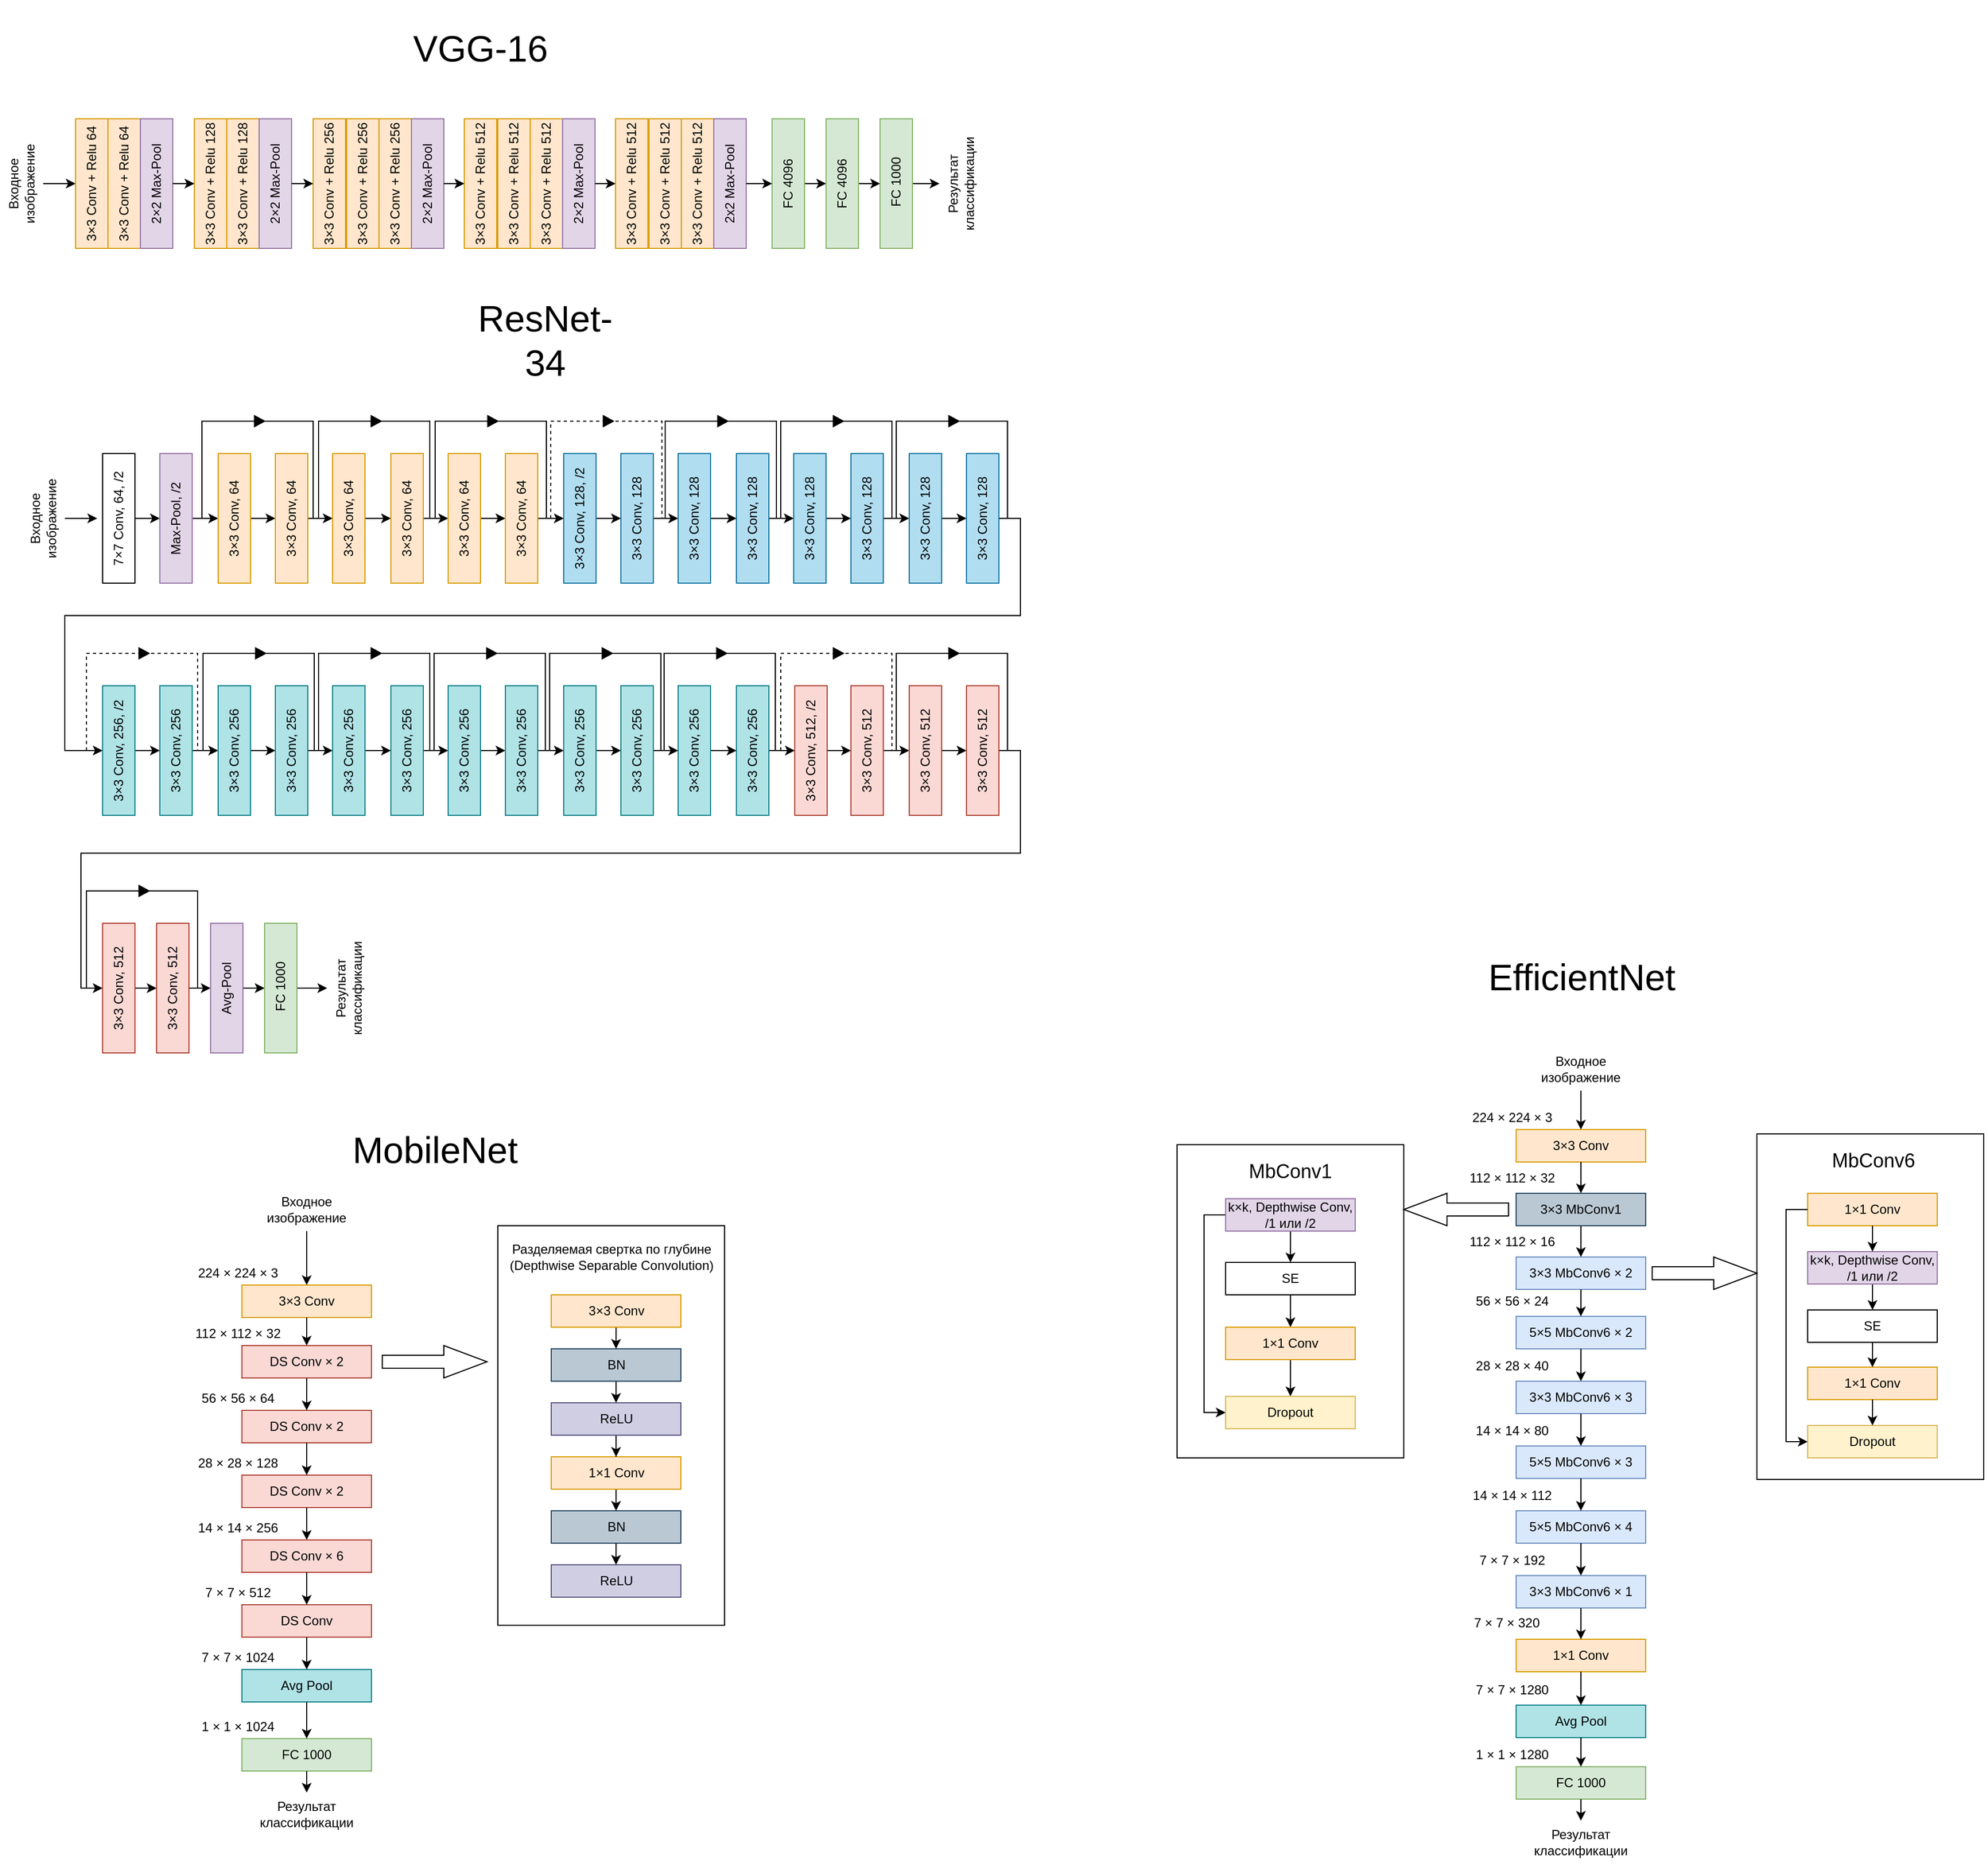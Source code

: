<mxfile version="26.0.14">
  <diagram name="Страница — 1" id="NEjfCD_Eh1-GW2eltZbt">
    <mxGraphModel dx="1457" dy="1188" grid="1" gridSize="10" guides="1" tooltips="1" connect="1" arrows="1" fold="1" page="1" pageScale="1" pageWidth="827" pageHeight="1169" math="0" shadow="0">
      <root>
        <mxCell id="0" />
        <mxCell id="1" parent="0" />
        <mxCell id="gs-XML01KD7rdn5IedaH-18" value="" style="rounded=0;whiteSpace=wrap;html=1;fillColor=none;fontStyle=0" vertex="1" parent="1">
          <mxGeometry x="1687" y="1220" width="210" height="320" as="geometry" />
        </mxCell>
        <mxCell id="G9T1TqWtmPURdtRibpyq-349" value="" style="rounded=0;whiteSpace=wrap;html=1;fillColor=none;fontStyle=0" parent="1" vertex="1">
          <mxGeometry x="521" y="1305" width="210" height="370" as="geometry" />
        </mxCell>
        <mxCell id="G9T1TqWtmPURdtRibpyq-57" style="edgeStyle=orthogonalEdgeStyle;rounded=0;orthogonalLoop=1;jettySize=auto;html=1;exitX=0.5;exitY=1;exitDx=0;exitDy=0;entryX=0.5;entryY=0;entryDx=0;entryDy=0;fontStyle=0" parent="1" source="G9T1TqWtmPURdtRibpyq-2" target="G9T1TqWtmPURdtRibpyq-1" edge="1">
          <mxGeometry relative="1" as="geometry" />
        </mxCell>
        <mxCell id="G9T1TqWtmPURdtRibpyq-2" value="Входное изображение" style="text;html=1;align=center;verticalAlign=middle;whiteSpace=wrap;rounded=0;rotation=-90;fontStyle=0" parent="1" vertex="1">
          <mxGeometry x="40" y="320" width="80" height="40" as="geometry" />
        </mxCell>
        <mxCell id="G9T1TqWtmPURdtRibpyq-18" value="" style="group;fillColor=#e1d5e7;strokeColor=#9673a6;fontStyle=0" parent="1" vertex="1" connectable="0">
          <mxGeometry x="130" y="280" width="90" height="120" as="geometry" />
        </mxCell>
        <mxCell id="G9T1TqWtmPURdtRibpyq-1" value="3&lt;span lang=&quot;ru&quot; class=&quot;BxUVEf ILfuVd&quot;&gt;&lt;span class=&quot;hgKElc&quot;&gt;&lt;span&gt;×&lt;/span&gt;&lt;/span&gt;&lt;/span&gt;3 Conv + Relu 64 " style="rounded=0;whiteSpace=wrap;html=1;rotation=-90;fillColor=#ffe6cc;strokeColor=#d79b00;fontStyle=0" parent="G9T1TqWtmPURdtRibpyq-18" vertex="1">
          <mxGeometry x="-45" y="45" width="120" height="30" as="geometry" />
        </mxCell>
        <mxCell id="G9T1TqWtmPURdtRibpyq-3" value="3&lt;span lang=&quot;ru&quot; class=&quot;BxUVEf ILfuVd&quot;&gt;&lt;span class=&quot;hgKElc&quot;&gt;&lt;span&gt;×&lt;/span&gt;&lt;/span&gt;&lt;/span&gt;3 Conv + Relu 64 " style="rounded=0;whiteSpace=wrap;html=1;rotation=-90;fillColor=#ffe6cc;strokeColor=#d79b00;fontStyle=0" parent="G9T1TqWtmPURdtRibpyq-18" vertex="1">
          <mxGeometry x="-15" y="45" width="120" height="30" as="geometry" />
        </mxCell>
        <mxCell id="G9T1TqWtmPURdtRibpyq-4" value="2&lt;span lang=&quot;ru&quot; class=&quot;BxUVEf ILfuVd&quot;&gt;&lt;span class=&quot;hgKElc&quot;&gt;&lt;span&gt;×&lt;/span&gt;&lt;/span&gt;&lt;/span&gt;2 Max-Pool" style="rounded=0;whiteSpace=wrap;html=1;rotation=-90;fillColor=#e1d5e7;strokeColor=#9673a6;fontStyle=0" parent="G9T1TqWtmPURdtRibpyq-18" vertex="1">
          <mxGeometry x="15" y="45" width="120" height="30" as="geometry" />
        </mxCell>
        <mxCell id="G9T1TqWtmPURdtRibpyq-20" value="" style="group;fillColor=#ffe6cc;strokeColor=#d79b00;fontStyle=0" parent="1" vertex="1" connectable="0">
          <mxGeometry x="240" y="280" width="90" height="120" as="geometry" />
        </mxCell>
        <mxCell id="G9T1TqWtmPURdtRibpyq-21" value="3&lt;span lang=&quot;ru&quot; class=&quot;BxUVEf ILfuVd&quot;&gt;&lt;span class=&quot;hgKElc&quot;&gt;&lt;span&gt;×&lt;/span&gt;&lt;/span&gt;&lt;/span&gt;3 Conv + Relu 128 " style="rounded=0;whiteSpace=wrap;html=1;rotation=-90;fillColor=#ffe6cc;strokeColor=#d79b00;fontStyle=0" parent="G9T1TqWtmPURdtRibpyq-20" vertex="1">
          <mxGeometry x="-45" y="45" width="120" height="30" as="geometry" />
        </mxCell>
        <mxCell id="G9T1TqWtmPURdtRibpyq-22" value="3&lt;span lang=&quot;ru&quot; class=&quot;BxUVEf ILfuVd&quot;&gt;&lt;span class=&quot;hgKElc&quot;&gt;&lt;span&gt;×&lt;/span&gt;&lt;/span&gt;&lt;/span&gt;3 Conv + Relu 128" style="rounded=0;whiteSpace=wrap;html=1;rotation=-90;fillColor=#ffe6cc;strokeColor=#d79b00;fontStyle=0" parent="G9T1TqWtmPURdtRibpyq-20" vertex="1">
          <mxGeometry x="-15" y="45" width="120" height="30" as="geometry" />
        </mxCell>
        <mxCell id="G9T1TqWtmPURdtRibpyq-23" value="2&lt;span lang=&quot;ru&quot; class=&quot;BxUVEf ILfuVd&quot;&gt;&lt;span class=&quot;hgKElc&quot;&gt;&lt;span&gt;×&lt;/span&gt;&lt;/span&gt;&lt;/span&gt;2 Max-Pool" style="rounded=0;whiteSpace=wrap;html=1;rotation=-90;fillColor=#e1d5e7;strokeColor=#9673a6;fontStyle=0" parent="G9T1TqWtmPURdtRibpyq-20" vertex="1">
          <mxGeometry x="15" y="45" width="120" height="30" as="geometry" />
        </mxCell>
        <mxCell id="G9T1TqWtmPURdtRibpyq-30" value="" style="group;fillColor=#ffe6cc;strokeColor=#d79b00;fontStyle=0" parent="1" vertex="1" connectable="0">
          <mxGeometry x="350" y="280" width="121" height="120" as="geometry" />
        </mxCell>
        <mxCell id="G9T1TqWtmPURdtRibpyq-24" value="" style="group;fillColor=#e1d5e7;strokeColor=#9673a6;fontStyle=0" parent="G9T1TqWtmPURdtRibpyq-30" vertex="1" connectable="0">
          <mxGeometry x="31" width="90" height="120" as="geometry" />
        </mxCell>
        <mxCell id="G9T1TqWtmPURdtRibpyq-25" value="3&lt;span lang=&quot;ru&quot; class=&quot;BxUVEf ILfuVd&quot;&gt;&lt;span class=&quot;hgKElc&quot;&gt;&lt;span&gt;×&lt;/span&gt;&lt;/span&gt;&lt;/span&gt;3 Conv + Relu 256" style="rounded=0;whiteSpace=wrap;html=1;rotation=-90;fillColor=#ffe6cc;strokeColor=#d79b00;fontStyle=0" parent="G9T1TqWtmPURdtRibpyq-24" vertex="1">
          <mxGeometry x="-45" y="45" width="120" height="30" as="geometry" />
        </mxCell>
        <mxCell id="G9T1TqWtmPURdtRibpyq-26" value="3&lt;span lang=&quot;ru&quot; class=&quot;BxUVEf ILfuVd&quot;&gt;&lt;span class=&quot;hgKElc&quot;&gt;&lt;span&gt;×&lt;/span&gt;&lt;/span&gt;&lt;/span&gt;3 Conv + Relu 256" style="rounded=0;whiteSpace=wrap;html=1;rotation=-90;fillColor=#ffe6cc;strokeColor=#d79b00;fontStyle=0" parent="G9T1TqWtmPURdtRibpyq-24" vertex="1">
          <mxGeometry x="-15" y="45" width="120" height="30" as="geometry" />
        </mxCell>
        <mxCell id="G9T1TqWtmPURdtRibpyq-27" value="2&lt;span lang=&quot;ru&quot; class=&quot;BxUVEf ILfuVd&quot;&gt;&lt;span class=&quot;hgKElc&quot;&gt;&lt;span&gt;×&lt;/span&gt;&lt;/span&gt;&lt;/span&gt;2 Max-Pool" style="rounded=0;whiteSpace=wrap;html=1;rotation=-90;fillColor=#e1d5e7;strokeColor=#9673a6;fontStyle=0" parent="G9T1TqWtmPURdtRibpyq-24" vertex="1">
          <mxGeometry x="15" y="45" width="120" height="30" as="geometry" />
        </mxCell>
        <mxCell id="G9T1TqWtmPURdtRibpyq-28" value="3&lt;span lang=&quot;ru&quot; class=&quot;BxUVEf ILfuVd&quot;&gt;&lt;span class=&quot;hgKElc&quot;&gt;&lt;span&gt;×&lt;/span&gt;&lt;/span&gt;&lt;/span&gt;3 Conv + Relu 256" style="rounded=0;whiteSpace=wrap;html=1;rotation=-90;fillColor=#ffe6cc;strokeColor=#d79b00;fontStyle=0" parent="G9T1TqWtmPURdtRibpyq-30" vertex="1">
          <mxGeometry x="-45" y="45" width="120" height="30" as="geometry" />
        </mxCell>
        <mxCell id="G9T1TqWtmPURdtRibpyq-31" value="" style="group;fontStyle=0" parent="1" vertex="1" connectable="0">
          <mxGeometry x="490" y="280" width="121" height="120" as="geometry" />
        </mxCell>
        <mxCell id="G9T1TqWtmPURdtRibpyq-32" value="" style="group;fillColor=#ffe6cc;strokeColor=#d79b00;fontStyle=0" parent="G9T1TqWtmPURdtRibpyq-31" vertex="1" connectable="0">
          <mxGeometry x="31" width="90" height="120" as="geometry" />
        </mxCell>
        <mxCell id="G9T1TqWtmPURdtRibpyq-33" value="3&lt;span lang=&quot;ru&quot; class=&quot;BxUVEf ILfuVd&quot;&gt;&lt;span class=&quot;hgKElc&quot;&gt;&lt;span&gt;×&lt;/span&gt;&lt;/span&gt;&lt;/span&gt;3 Conv + Relu 512" style="rounded=0;whiteSpace=wrap;html=1;rotation=-90;fillColor=#ffe6cc;strokeColor=#d79b00;fontStyle=0" parent="G9T1TqWtmPURdtRibpyq-32" vertex="1">
          <mxGeometry x="-45" y="45" width="120" height="30" as="geometry" />
        </mxCell>
        <mxCell id="G9T1TqWtmPURdtRibpyq-34" value="3&lt;span lang=&quot;ru&quot; class=&quot;BxUVEf ILfuVd&quot;&gt;&lt;span class=&quot;hgKElc&quot;&gt;&lt;span&gt;×&lt;/span&gt;&lt;/span&gt;&lt;/span&gt;3 Conv + Relu 512" style="rounded=0;whiteSpace=wrap;html=1;rotation=-90;fillColor=#ffe6cc;strokeColor=#d79b00;fontStyle=0" parent="G9T1TqWtmPURdtRibpyq-32" vertex="1">
          <mxGeometry x="-15" y="45" width="120" height="30" as="geometry" />
        </mxCell>
        <mxCell id="G9T1TqWtmPURdtRibpyq-35" value="2&lt;span lang=&quot;ru&quot; class=&quot;BxUVEf ILfuVd&quot;&gt;&lt;span class=&quot;hgKElc&quot;&gt;&lt;span&gt;×&lt;/span&gt;&lt;/span&gt;&lt;/span&gt;2 Max-Pool" style="rounded=0;whiteSpace=wrap;html=1;rotation=-90;fillColor=#e1d5e7;strokeColor=#9673a6;fontStyle=0" parent="G9T1TqWtmPURdtRibpyq-32" vertex="1">
          <mxGeometry x="15" y="45" width="120" height="30" as="geometry" />
        </mxCell>
        <mxCell id="G9T1TqWtmPURdtRibpyq-36" value="3&lt;span lang=&quot;ru&quot; class=&quot;BxUVEf ILfuVd&quot;&gt;&lt;span class=&quot;hgKElc&quot;&gt;&lt;span&gt;×&lt;/span&gt;&lt;/span&gt;&lt;/span&gt;3 Conv + Relu 512" style="rounded=0;whiteSpace=wrap;html=1;rotation=-90;fillColor=#ffe6cc;strokeColor=#d79b00;fontStyle=0" parent="G9T1TqWtmPURdtRibpyq-31" vertex="1">
          <mxGeometry x="-45" y="45" width="120" height="30" as="geometry" />
        </mxCell>
        <mxCell id="G9T1TqWtmPURdtRibpyq-37" value="" style="group;fontStyle=0" parent="1" vertex="1" connectable="0">
          <mxGeometry x="630" y="280" width="121" height="120" as="geometry" />
        </mxCell>
        <mxCell id="G9T1TqWtmPURdtRibpyq-38" value="" style="group;fontStyle=0" parent="G9T1TqWtmPURdtRibpyq-37" vertex="1" connectable="0">
          <mxGeometry x="31" width="90" height="120" as="geometry" />
        </mxCell>
        <mxCell id="G9T1TqWtmPURdtRibpyq-39" value="3&lt;span lang=&quot;ru&quot; class=&quot;BxUVEf ILfuVd&quot;&gt;&lt;span class=&quot;hgKElc&quot;&gt;&lt;span&gt;×&lt;/span&gt;&lt;/span&gt;&lt;/span&gt;3 Conv + Relu 512" style="rounded=0;whiteSpace=wrap;html=1;rotation=-90;fillColor=#ffe6cc;strokeColor=#d79b00;fontStyle=0" parent="G9T1TqWtmPURdtRibpyq-38" vertex="1">
          <mxGeometry x="-45" y="45" width="120" height="30" as="geometry" />
        </mxCell>
        <mxCell id="G9T1TqWtmPURdtRibpyq-40" value="3&lt;span lang=&quot;ru&quot; class=&quot;BxUVEf ILfuVd&quot;&gt;&lt;span class=&quot;hgKElc&quot;&gt;&lt;span&gt;×&lt;/span&gt;&lt;/span&gt;&lt;/span&gt;3 Conv + Relu 512" style="rounded=0;whiteSpace=wrap;html=1;rotation=-90;fillColor=#ffe6cc;strokeColor=#d79b00;fontStyle=0" parent="G9T1TqWtmPURdtRibpyq-38" vertex="1">
          <mxGeometry x="-15" y="45" width="120" height="30" as="geometry" />
        </mxCell>
        <mxCell id="G9T1TqWtmPURdtRibpyq-41" value="2x2 Max-Pool" style="rounded=0;whiteSpace=wrap;html=1;rotation=-90;fillColor=#e1d5e7;strokeColor=#9673a6;fontStyle=0" parent="G9T1TqWtmPURdtRibpyq-38" vertex="1">
          <mxGeometry x="15" y="45" width="120" height="30" as="geometry" />
        </mxCell>
        <mxCell id="G9T1TqWtmPURdtRibpyq-42" value="3&lt;span lang=&quot;ru&quot; class=&quot;BxUVEf ILfuVd&quot;&gt;&lt;span class=&quot;hgKElc&quot;&gt;&lt;span&gt;×&lt;/span&gt;&lt;/span&gt;&lt;/span&gt;3 Conv + Relu 512" style="rounded=0;whiteSpace=wrap;html=1;rotation=-90;fillColor=#ffe6cc;strokeColor=#d79b00;fontStyle=0" parent="G9T1TqWtmPURdtRibpyq-37" vertex="1">
          <mxGeometry x="-45" y="45" width="120" height="30" as="geometry" />
        </mxCell>
        <mxCell id="G9T1TqWtmPURdtRibpyq-60" style="edgeStyle=orthogonalEdgeStyle;rounded=0;orthogonalLoop=1;jettySize=auto;html=1;exitX=0.5;exitY=1;exitDx=0;exitDy=0;entryX=0.5;entryY=0;entryDx=0;entryDy=0;fontStyle=0" parent="1" source="G9T1TqWtmPURdtRibpyq-48" target="G9T1TqWtmPURdtRibpyq-59" edge="1">
          <mxGeometry relative="1" as="geometry" />
        </mxCell>
        <mxCell id="G9T1TqWtmPURdtRibpyq-48" value="FC 4096" style="rounded=0;whiteSpace=wrap;html=1;rotation=-90;fillColor=#d5e8d4;strokeColor=#82b366;fontStyle=0" parent="1" vertex="1">
          <mxGeometry x="730" y="325" width="120" height="30" as="geometry" />
        </mxCell>
        <mxCell id="G9T1TqWtmPURdtRibpyq-52" style="edgeStyle=orthogonalEdgeStyle;rounded=0;orthogonalLoop=1;jettySize=auto;html=1;exitX=0.5;exitY=1;exitDx=0;exitDy=0;entryX=0.5;entryY=0;entryDx=0;entryDy=0;fontStyle=0" parent="1" source="G9T1TqWtmPURdtRibpyq-4" target="G9T1TqWtmPURdtRibpyq-21" edge="1">
          <mxGeometry relative="1" as="geometry" />
        </mxCell>
        <mxCell id="G9T1TqWtmPURdtRibpyq-53" style="edgeStyle=orthogonalEdgeStyle;rounded=0;orthogonalLoop=1;jettySize=auto;html=1;exitX=0.5;exitY=1;exitDx=0;exitDy=0;entryX=0.5;entryY=0;entryDx=0;entryDy=0;fontStyle=0" parent="1" source="G9T1TqWtmPURdtRibpyq-23" target="G9T1TqWtmPURdtRibpyq-28" edge="1">
          <mxGeometry relative="1" as="geometry" />
        </mxCell>
        <mxCell id="G9T1TqWtmPURdtRibpyq-54" style="edgeStyle=orthogonalEdgeStyle;rounded=0;orthogonalLoop=1;jettySize=auto;html=1;exitX=0.5;exitY=1;exitDx=0;exitDy=0;entryX=0.5;entryY=0;entryDx=0;entryDy=0;fontStyle=0" parent="1" source="G9T1TqWtmPURdtRibpyq-27" target="G9T1TqWtmPURdtRibpyq-36" edge="1">
          <mxGeometry relative="1" as="geometry" />
        </mxCell>
        <mxCell id="G9T1TqWtmPURdtRibpyq-55" style="edgeStyle=orthogonalEdgeStyle;rounded=0;orthogonalLoop=1;jettySize=auto;html=1;exitX=0.5;exitY=1;exitDx=0;exitDy=0;entryX=0.5;entryY=0;entryDx=0;entryDy=0;fontStyle=0" parent="1" source="G9T1TqWtmPURdtRibpyq-35" target="G9T1TqWtmPURdtRibpyq-42" edge="1">
          <mxGeometry relative="1" as="geometry" />
        </mxCell>
        <mxCell id="G9T1TqWtmPURdtRibpyq-56" style="edgeStyle=orthogonalEdgeStyle;rounded=0;orthogonalLoop=1;jettySize=auto;html=1;exitX=0.5;exitY=1;exitDx=0;exitDy=0;entryX=0.5;entryY=0;entryDx=0;entryDy=0;fontStyle=0" parent="1" source="G9T1TqWtmPURdtRibpyq-41" target="G9T1TqWtmPURdtRibpyq-48" edge="1">
          <mxGeometry relative="1" as="geometry" />
        </mxCell>
        <mxCell id="G9T1TqWtmPURdtRibpyq-63" style="edgeStyle=orthogonalEdgeStyle;rounded=0;orthogonalLoop=1;jettySize=auto;html=1;exitX=0.5;exitY=1;exitDx=0;exitDy=0;entryX=0.5;entryY=0;entryDx=0;entryDy=0;fontStyle=0" parent="1" source="G9T1TqWtmPURdtRibpyq-59" target="G9T1TqWtmPURdtRibpyq-62" edge="1">
          <mxGeometry relative="1" as="geometry" />
        </mxCell>
        <mxCell id="G9T1TqWtmPURdtRibpyq-59" value="FC 4096" style="rounded=0;whiteSpace=wrap;html=1;rotation=-90;fillColor=#d5e8d4;strokeColor=#82b366;fontStyle=0" parent="1" vertex="1">
          <mxGeometry x="780" y="325" width="120" height="30" as="geometry" />
        </mxCell>
        <mxCell id="G9T1TqWtmPURdtRibpyq-65" style="edgeStyle=orthogonalEdgeStyle;rounded=0;orthogonalLoop=1;jettySize=auto;html=1;exitX=0.5;exitY=1;exitDx=0;exitDy=0;fontStyle=0" parent="1" source="G9T1TqWtmPURdtRibpyq-62" target="G9T1TqWtmPURdtRibpyq-64" edge="1">
          <mxGeometry relative="1" as="geometry" />
        </mxCell>
        <mxCell id="G9T1TqWtmPURdtRibpyq-62" value="&amp;nbsp;FC 1000" style="rounded=0;whiteSpace=wrap;html=1;rotation=-90;fillColor=#d5e8d4;strokeColor=#82b366;fontStyle=0" parent="1" vertex="1">
          <mxGeometry x="830" y="325" width="120" height="30" as="geometry" />
        </mxCell>
        <mxCell id="G9T1TqWtmPURdtRibpyq-64" value="Результат классификации" style="text;html=1;align=center;verticalAlign=middle;whiteSpace=wrap;rounded=0;rotation=-90;fontStyle=0" parent="1" vertex="1">
          <mxGeometry x="910" y="320" width="80" height="40" as="geometry" />
        </mxCell>
        <mxCell id="G9T1TqWtmPURdtRibpyq-66" value="&lt;font style=&quot;font-size: 34px;&quot;&gt;VGG-16&lt;/font&gt;" style="text;html=1;align=center;verticalAlign=middle;whiteSpace=wrap;rounded=0;fontStyle=0" parent="1" vertex="1">
          <mxGeometry x="440" y="170" width="130" height="90" as="geometry" />
        </mxCell>
        <mxCell id="G9T1TqWtmPURdtRibpyq-92" style="edgeStyle=orthogonalEdgeStyle;rounded=0;orthogonalLoop=1;jettySize=auto;html=1;exitX=0.5;exitY=1;exitDx=0;exitDy=0;entryX=0.5;entryY=0;entryDx=0;entryDy=0;fontStyle=0" parent="1" source="G9T1TqWtmPURdtRibpyq-93" edge="1">
          <mxGeometry relative="1" as="geometry">
            <mxPoint x="150" y="650" as="targetPoint" />
          </mxGeometry>
        </mxCell>
        <mxCell id="G9T1TqWtmPURdtRibpyq-93" value="Входное изображение" style="text;html=1;align=center;verticalAlign=middle;whiteSpace=wrap;rounded=0;rotation=-90;fontStyle=0" parent="1" vertex="1">
          <mxGeometry x="60" y="630" width="80" height="40" as="geometry" />
        </mxCell>
        <mxCell id="G9T1TqWtmPURdtRibpyq-118" value="&lt;font style=&quot;font-size: 34px;&quot;&gt;ResNet-34&lt;/font&gt;" style="text;html=1;align=center;verticalAlign=middle;whiteSpace=wrap;rounded=0;fontStyle=0" parent="1" vertex="1">
          <mxGeometry x="500" y="440" width="130" height="90" as="geometry" />
        </mxCell>
        <mxCell id="G9T1TqWtmPURdtRibpyq-126" style="edgeStyle=orthogonalEdgeStyle;rounded=0;orthogonalLoop=1;jettySize=auto;html=1;exitX=0.5;exitY=1;exitDx=0;exitDy=0;entryX=0.5;entryY=0;entryDx=0;entryDy=0;fontStyle=0" parent="1" source="G9T1TqWtmPURdtRibpyq-123" target="G9T1TqWtmPURdtRibpyq-125" edge="1">
          <mxGeometry relative="1" as="geometry" />
        </mxCell>
        <mxCell id="G9T1TqWtmPURdtRibpyq-123" value="7&lt;span lang=&quot;ru&quot; class=&quot;BxUVEf ILfuVd&quot;&gt;&lt;span class=&quot;hgKElc&quot;&gt;&lt;span&gt;×&lt;/span&gt;&lt;/span&gt;&lt;/span&gt;7 Conv, 64, /2" style="rounded=0;whiteSpace=wrap;html=1;rotation=-90;fontStyle=0" parent="1" vertex="1">
          <mxGeometry x="110" y="635" width="120" height="30" as="geometry" />
        </mxCell>
        <mxCell id="G9T1TqWtmPURdtRibpyq-140" style="edgeStyle=orthogonalEdgeStyle;rounded=0;orthogonalLoop=1;jettySize=auto;html=1;exitX=0.5;exitY=1;exitDx=0;exitDy=0;entryX=0.5;entryY=0;entryDx=0;entryDy=0;fontStyle=0" parent="1" source="G9T1TqWtmPURdtRibpyq-125" target="G9T1TqWtmPURdtRibpyq-134" edge="1">
          <mxGeometry relative="1" as="geometry" />
        </mxCell>
        <mxCell id="G9T1TqWtmPURdtRibpyq-125" value="Max-Pool, /2" style="rounded=0;whiteSpace=wrap;html=1;rotation=-90;fillColor=#e1d5e7;strokeColor=#9673a6;fontStyle=0" parent="1" vertex="1">
          <mxGeometry x="163" y="635" width="120" height="30" as="geometry" />
        </mxCell>
        <mxCell id="G9T1TqWtmPURdtRibpyq-142" style="edgeStyle=orthogonalEdgeStyle;rounded=0;orthogonalLoop=1;jettySize=auto;html=1;exitX=0.5;exitY=1;exitDx=0;exitDy=0;entryX=0.5;entryY=0;entryDx=0;entryDy=0;fontStyle=0" parent="1" source="G9T1TqWtmPURdtRibpyq-134" target="G9T1TqWtmPURdtRibpyq-135" edge="1">
          <mxGeometry relative="1" as="geometry" />
        </mxCell>
        <mxCell id="G9T1TqWtmPURdtRibpyq-134" value="3&lt;span lang=&quot;ru&quot; class=&quot;BxUVEf ILfuVd&quot;&gt;&lt;span class=&quot;hgKElc&quot;&gt;&lt;span&gt;×&lt;/span&gt;&lt;/span&gt;&lt;/span&gt;3 Conv, 64 " style="rounded=0;whiteSpace=wrap;html=1;rotation=-90;fillColor=#ffe6cc;strokeColor=#d79b00;fontStyle=0" parent="1" vertex="1">
          <mxGeometry x="217" y="635" width="120" height="30" as="geometry" />
        </mxCell>
        <mxCell id="G9T1TqWtmPURdtRibpyq-143" style="edgeStyle=orthogonalEdgeStyle;rounded=0;orthogonalLoop=1;jettySize=auto;html=1;exitX=0.5;exitY=1;exitDx=0;exitDy=0;entryX=0.5;entryY=0;entryDx=0;entryDy=0;fontStyle=0" parent="1" source="G9T1TqWtmPURdtRibpyq-135" target="G9T1TqWtmPURdtRibpyq-136" edge="1">
          <mxGeometry relative="1" as="geometry" />
        </mxCell>
        <mxCell id="G9T1TqWtmPURdtRibpyq-135" value="3&lt;span lang=&quot;ru&quot; class=&quot;BxUVEf ILfuVd&quot;&gt;&lt;span class=&quot;hgKElc&quot;&gt;&lt;span&gt;×&lt;/span&gt;&lt;/span&gt;&lt;/span&gt;3 Conv, 64 " style="rounded=0;whiteSpace=wrap;html=1;rotation=-90;fillColor=#ffe6cc;strokeColor=#d79b00;fontStyle=0" parent="1" vertex="1">
          <mxGeometry x="270" y="635" width="120" height="30" as="geometry" />
        </mxCell>
        <mxCell id="G9T1TqWtmPURdtRibpyq-144" style="edgeStyle=orthogonalEdgeStyle;rounded=0;orthogonalLoop=1;jettySize=auto;html=1;exitX=0.5;exitY=1;exitDx=0;exitDy=0;entryX=0.5;entryY=0;entryDx=0;entryDy=0;fontStyle=0" parent="1" source="G9T1TqWtmPURdtRibpyq-136" target="G9T1TqWtmPURdtRibpyq-137" edge="1">
          <mxGeometry relative="1" as="geometry" />
        </mxCell>
        <mxCell id="G9T1TqWtmPURdtRibpyq-136" value="3&lt;span lang=&quot;ru&quot; class=&quot;BxUVEf ILfuVd&quot;&gt;&lt;span class=&quot;hgKElc&quot;&gt;&lt;span&gt;×&lt;/span&gt;&lt;/span&gt;&lt;/span&gt;3 Conv, 64 " style="rounded=0;whiteSpace=wrap;html=1;rotation=-90;fillColor=#ffe6cc;strokeColor=#d79b00;fontStyle=0" parent="1" vertex="1">
          <mxGeometry x="323" y="635" width="120" height="30" as="geometry" />
        </mxCell>
        <mxCell id="G9T1TqWtmPURdtRibpyq-145" style="edgeStyle=orthogonalEdgeStyle;rounded=0;orthogonalLoop=1;jettySize=auto;html=1;exitX=0.5;exitY=1;exitDx=0;exitDy=0;entryX=0.5;entryY=0;entryDx=0;entryDy=0;fontStyle=0" parent="1" source="G9T1TqWtmPURdtRibpyq-137" target="G9T1TqWtmPURdtRibpyq-138" edge="1">
          <mxGeometry relative="1" as="geometry" />
        </mxCell>
        <mxCell id="G9T1TqWtmPURdtRibpyq-137" value="3&lt;span lang=&quot;ru&quot; class=&quot;BxUVEf ILfuVd&quot;&gt;&lt;span class=&quot;hgKElc&quot;&gt;&lt;span&gt;×&lt;/span&gt;&lt;/span&gt;&lt;/span&gt;3 Conv, 64 " style="rounded=0;whiteSpace=wrap;html=1;rotation=-90;fillColor=#ffe6cc;strokeColor=#d79b00;fontStyle=0" parent="1" vertex="1">
          <mxGeometry x="377" y="635" width="120" height="30" as="geometry" />
        </mxCell>
        <mxCell id="G9T1TqWtmPURdtRibpyq-146" style="edgeStyle=orthogonalEdgeStyle;rounded=0;orthogonalLoop=1;jettySize=auto;html=1;exitX=0.5;exitY=1;exitDx=0;exitDy=0;entryX=0.5;entryY=0;entryDx=0;entryDy=0;fontStyle=0" parent="1" source="G9T1TqWtmPURdtRibpyq-138" target="G9T1TqWtmPURdtRibpyq-139" edge="1">
          <mxGeometry relative="1" as="geometry" />
        </mxCell>
        <mxCell id="G9T1TqWtmPURdtRibpyq-138" value="3&lt;span lang=&quot;ru&quot; class=&quot;BxUVEf ILfuVd&quot;&gt;&lt;span class=&quot;hgKElc&quot;&gt;&lt;span&gt;×&lt;/span&gt;&lt;/span&gt;&lt;/span&gt;3 Conv, 64 " style="rounded=0;whiteSpace=wrap;html=1;rotation=-90;fillColor=#ffe6cc;strokeColor=#d79b00;fontStyle=0" parent="1" vertex="1">
          <mxGeometry x="430" y="635" width="120" height="30" as="geometry" />
        </mxCell>
        <mxCell id="G9T1TqWtmPURdtRibpyq-182" style="edgeStyle=orthogonalEdgeStyle;rounded=0;orthogonalLoop=1;jettySize=auto;html=1;exitX=0.5;exitY=1;exitDx=0;exitDy=0;entryX=0.5;entryY=0;entryDx=0;entryDy=0;fontStyle=0" parent="1" source="G9T1TqWtmPURdtRibpyq-139" target="G9T1TqWtmPURdtRibpyq-171" edge="1">
          <mxGeometry relative="1" as="geometry" />
        </mxCell>
        <mxCell id="G9T1TqWtmPURdtRibpyq-139" value="3&lt;span lang=&quot;ru&quot; class=&quot;BxUVEf ILfuVd&quot;&gt;&lt;span class=&quot;hgKElc&quot;&gt;&lt;span&gt;×&lt;/span&gt;&lt;/span&gt;&lt;/span&gt;3 Conv, 64 " style="rounded=0;whiteSpace=wrap;html=1;rotation=-90;fillColor=#ffe6cc;strokeColor=#d79b00;fontStyle=0" parent="1" vertex="1">
          <mxGeometry x="483" y="635" width="120" height="30" as="geometry" />
        </mxCell>
        <mxCell id="G9T1TqWtmPURdtRibpyq-167" value="" style="group;fontStyle=0" parent="1" vertex="1" connectable="0">
          <mxGeometry x="247" y="555" width="103" height="95" as="geometry" />
        </mxCell>
        <mxCell id="G9T1TqWtmPURdtRibpyq-151" value="" style="endArrow=none;html=1;rounded=0;endFill=0;fontStyle=0" parent="G9T1TqWtmPURdtRibpyq-167" edge="1">
          <mxGeometry relative="1" as="geometry">
            <mxPoint y="95" as="sourcePoint" />
            <mxPoint x="103" y="95" as="targetPoint" />
            <Array as="points">
              <mxPoint y="5" />
              <mxPoint x="46.818" y="5" />
              <mxPoint x="103" y="5" />
              <mxPoint x="103" y="35" />
            </Array>
          </mxGeometry>
        </mxCell>
        <mxCell id="G9T1TqWtmPURdtRibpyq-154" value="" style="triangle;whiteSpace=wrap;html=1;fillColor=#000000;fontStyle=0" parent="G9T1TqWtmPURdtRibpyq-167" vertex="1">
          <mxGeometry x="48.691" width="9.364" height="10" as="geometry" />
        </mxCell>
        <mxCell id="G9T1TqWtmPURdtRibpyq-168" value="" style="group;fontStyle=0" parent="1" vertex="1" connectable="0">
          <mxGeometry x="355" y="555" width="103" height="95" as="geometry" />
        </mxCell>
        <mxCell id="G9T1TqWtmPURdtRibpyq-169" value="" style="endArrow=none;html=1;rounded=0;endFill=0;fontStyle=0" parent="G9T1TqWtmPURdtRibpyq-168" edge="1">
          <mxGeometry relative="1" as="geometry">
            <mxPoint y="95" as="sourcePoint" />
            <mxPoint x="103" y="95" as="targetPoint" />
            <Array as="points">
              <mxPoint y="5" />
              <mxPoint x="46.818" y="5" />
              <mxPoint x="103" y="5" />
              <mxPoint x="103" y="35" />
            </Array>
          </mxGeometry>
        </mxCell>
        <mxCell id="G9T1TqWtmPURdtRibpyq-170" value="" style="triangle;whiteSpace=wrap;html=1;fillColor=#000000;fontStyle=0" parent="G9T1TqWtmPURdtRibpyq-168" vertex="1">
          <mxGeometry x="48.691" width="9.364" height="10" as="geometry" />
        </mxCell>
        <mxCell id="G9T1TqWtmPURdtRibpyq-183" style="edgeStyle=orthogonalEdgeStyle;rounded=0;orthogonalLoop=1;jettySize=auto;html=1;exitX=0.5;exitY=1;exitDx=0;exitDy=0;entryX=0.5;entryY=0;entryDx=0;entryDy=0;fontStyle=0" parent="1" source="G9T1TqWtmPURdtRibpyq-171" target="G9T1TqWtmPURdtRibpyq-172" edge="1">
          <mxGeometry relative="1" as="geometry" />
        </mxCell>
        <mxCell id="G9T1TqWtmPURdtRibpyq-171" value="3&lt;span lang=&quot;ru&quot; class=&quot;BxUVEf ILfuVd&quot;&gt;&lt;span class=&quot;hgKElc&quot;&gt;&lt;span&gt;×&lt;/span&gt;&lt;/span&gt;&lt;/span&gt;3 Conv, 128, /2 " style="rounded=0;whiteSpace=wrap;html=1;rotation=-90;fillColor=#b1ddf0;strokeColor=#10739e;fontStyle=0" parent="1" vertex="1">
          <mxGeometry x="537" y="635" width="120" height="30" as="geometry" />
        </mxCell>
        <mxCell id="G9T1TqWtmPURdtRibpyq-184" style="edgeStyle=orthogonalEdgeStyle;rounded=0;orthogonalLoop=1;jettySize=auto;html=1;exitX=0.5;exitY=1;exitDx=0;exitDy=0;entryX=0.5;entryY=0;entryDx=0;entryDy=0;fontStyle=0" parent="1" source="G9T1TqWtmPURdtRibpyq-172" target="G9T1TqWtmPURdtRibpyq-173" edge="1">
          <mxGeometry relative="1" as="geometry" />
        </mxCell>
        <mxCell id="G9T1TqWtmPURdtRibpyq-172" value="3&lt;span lang=&quot;ru&quot; class=&quot;BxUVEf ILfuVd&quot;&gt;&lt;span class=&quot;hgKElc&quot;&gt;&lt;span&gt;×&lt;/span&gt;&lt;/span&gt;&lt;/span&gt;3 Conv, 128" style="rounded=0;whiteSpace=wrap;html=1;rotation=-90;fillColor=#b1ddf0;strokeColor=#10739e;fontStyle=0" parent="1" vertex="1">
          <mxGeometry x="590" y="635" width="120" height="30" as="geometry" />
        </mxCell>
        <mxCell id="G9T1TqWtmPURdtRibpyq-185" style="edgeStyle=orthogonalEdgeStyle;rounded=0;orthogonalLoop=1;jettySize=auto;html=1;exitX=0.5;exitY=1;exitDx=0;exitDy=0;fontStyle=0" parent="1" source="G9T1TqWtmPURdtRibpyq-173" target="G9T1TqWtmPURdtRibpyq-174" edge="1">
          <mxGeometry relative="1" as="geometry" />
        </mxCell>
        <mxCell id="G9T1TqWtmPURdtRibpyq-173" value="3&lt;span lang=&quot;ru&quot; class=&quot;BxUVEf ILfuVd&quot;&gt;&lt;span class=&quot;hgKElc&quot;&gt;&lt;span&gt;×&lt;/span&gt;&lt;/span&gt;&lt;/span&gt;3 Conv, 128" style="rounded=0;whiteSpace=wrap;html=1;rotation=-90;fillColor=#b1ddf0;strokeColor=#10739e;fontStyle=0" parent="1" vertex="1">
          <mxGeometry x="643" y="635" width="120" height="30" as="geometry" />
        </mxCell>
        <mxCell id="G9T1TqWtmPURdtRibpyq-186" style="edgeStyle=orthogonalEdgeStyle;rounded=0;orthogonalLoop=1;jettySize=auto;html=1;exitX=0.5;exitY=1;exitDx=0;exitDy=0;entryX=0.5;entryY=0;entryDx=0;entryDy=0;fontStyle=0" parent="1" source="G9T1TqWtmPURdtRibpyq-174" target="G9T1TqWtmPURdtRibpyq-175" edge="1">
          <mxGeometry relative="1" as="geometry" />
        </mxCell>
        <mxCell id="G9T1TqWtmPURdtRibpyq-174" value="3&lt;span lang=&quot;ru&quot; class=&quot;BxUVEf ILfuVd&quot;&gt;&lt;span class=&quot;hgKElc&quot;&gt;&lt;span&gt;×&lt;/span&gt;&lt;/span&gt;&lt;/span&gt;3 Conv, 128" style="rounded=0;whiteSpace=wrap;html=1;rotation=-90;fillColor=#b1ddf0;strokeColor=#10739e;fontStyle=0" parent="1" vertex="1">
          <mxGeometry x="697" y="635" width="120" height="30" as="geometry" />
        </mxCell>
        <mxCell id="G9T1TqWtmPURdtRibpyq-188" style="edgeStyle=orthogonalEdgeStyle;rounded=0;orthogonalLoop=1;jettySize=auto;html=1;exitX=0.5;exitY=1;exitDx=0;exitDy=0;entryX=0.5;entryY=0;entryDx=0;entryDy=0;fontStyle=0" parent="1" source="G9T1TqWtmPURdtRibpyq-175" target="G9T1TqWtmPURdtRibpyq-176" edge="1">
          <mxGeometry relative="1" as="geometry" />
        </mxCell>
        <mxCell id="G9T1TqWtmPURdtRibpyq-175" value="3&lt;span lang=&quot;ru&quot; class=&quot;BxUVEf ILfuVd&quot;&gt;&lt;span class=&quot;hgKElc&quot;&gt;&lt;span&gt;×&lt;/span&gt;&lt;/span&gt;&lt;/span&gt;3 Conv, 128" style="rounded=0;whiteSpace=wrap;html=1;rotation=-90;fillColor=#b1ddf0;strokeColor=#10739e;fontStyle=0" parent="1" vertex="1">
          <mxGeometry x="750" y="635" width="120" height="30" as="geometry" />
        </mxCell>
        <mxCell id="G9T1TqWtmPURdtRibpyq-189" style="edgeStyle=orthogonalEdgeStyle;rounded=0;orthogonalLoop=1;jettySize=auto;html=1;exitX=0.5;exitY=1;exitDx=0;exitDy=0;fontStyle=0" parent="1" source="G9T1TqWtmPURdtRibpyq-176" target="G9T1TqWtmPURdtRibpyq-177" edge="1">
          <mxGeometry relative="1" as="geometry" />
        </mxCell>
        <mxCell id="G9T1TqWtmPURdtRibpyq-176" value="3&lt;span lang=&quot;ru&quot; class=&quot;BxUVEf ILfuVd&quot;&gt;&lt;span class=&quot;hgKElc&quot;&gt;&lt;span&gt;×&lt;/span&gt;&lt;/span&gt;&lt;/span&gt;3 Conv, 128" style="rounded=0;whiteSpace=wrap;html=1;rotation=-90;fillColor=#b1ddf0;strokeColor=#10739e;fontStyle=0" parent="1" vertex="1">
          <mxGeometry x="803" y="635" width="120" height="30" as="geometry" />
        </mxCell>
        <mxCell id="G9T1TqWtmPURdtRibpyq-190" style="edgeStyle=orthogonalEdgeStyle;rounded=0;orthogonalLoop=1;jettySize=auto;html=1;exitX=0.5;exitY=1;exitDx=0;exitDy=0;entryX=0.5;entryY=0;entryDx=0;entryDy=0;fontStyle=0" parent="1" source="G9T1TqWtmPURdtRibpyq-177" target="G9T1TqWtmPURdtRibpyq-180" edge="1">
          <mxGeometry relative="1" as="geometry" />
        </mxCell>
        <mxCell id="G9T1TqWtmPURdtRibpyq-177" value="3&lt;span lang=&quot;ru&quot; class=&quot;BxUVEf ILfuVd&quot;&gt;&lt;span class=&quot;hgKElc&quot;&gt;&lt;span&gt;×&lt;/span&gt;&lt;/span&gt;&lt;/span&gt;3 Conv, 128" style="rounded=0;whiteSpace=wrap;html=1;rotation=-90;fillColor=#b1ddf0;strokeColor=#10739e;fontStyle=0" parent="1" vertex="1">
          <mxGeometry x="857" y="635" width="120" height="30" as="geometry" />
        </mxCell>
        <mxCell id="G9T1TqWtmPURdtRibpyq-223" style="edgeStyle=orthogonalEdgeStyle;rounded=0;orthogonalLoop=1;jettySize=auto;html=1;exitX=0.5;exitY=1;exitDx=0;exitDy=0;entryX=0.5;entryY=0;entryDx=0;entryDy=0;fontStyle=0" parent="1" source="G9T1TqWtmPURdtRibpyq-180" target="G9T1TqWtmPURdtRibpyq-216" edge="1">
          <mxGeometry relative="1" as="geometry">
            <Array as="points">
              <mxPoint x="1005" y="650" />
              <mxPoint x="1005" y="740" />
              <mxPoint x="120" y="740" />
              <mxPoint x="120" y="865" />
            </Array>
          </mxGeometry>
        </mxCell>
        <mxCell id="G9T1TqWtmPURdtRibpyq-180" value="3&lt;span lang=&quot;ru&quot; class=&quot;BxUVEf ILfuVd&quot;&gt;&lt;span class=&quot;hgKElc&quot;&gt;&lt;span&gt;×&lt;/span&gt;&lt;/span&gt;&lt;/span&gt;3 Conv, 128" style="rounded=0;whiteSpace=wrap;html=1;rotation=-90;fillColor=#b1ddf0;strokeColor=#10739e;fontStyle=0" parent="1" vertex="1">
          <mxGeometry x="910" y="635" width="120" height="30" as="geometry" />
        </mxCell>
        <mxCell id="G9T1TqWtmPURdtRibpyq-191" value="" style="group;fontStyle=0" parent="1" vertex="1" connectable="0">
          <mxGeometry x="463" y="555" width="103" height="95" as="geometry" />
        </mxCell>
        <mxCell id="G9T1TqWtmPURdtRibpyq-192" value="" style="endArrow=none;html=1;rounded=0;endFill=0;fontStyle=0" parent="G9T1TqWtmPURdtRibpyq-191" edge="1">
          <mxGeometry relative="1" as="geometry">
            <mxPoint y="95" as="sourcePoint" />
            <mxPoint x="103" y="95" as="targetPoint" />
            <Array as="points">
              <mxPoint y="5.0" />
              <mxPoint x="46.818" y="5.0" />
              <mxPoint x="103" y="5.0" />
              <mxPoint x="103" y="35.0" />
            </Array>
          </mxGeometry>
        </mxCell>
        <mxCell id="G9T1TqWtmPURdtRibpyq-193" value="" style="triangle;whiteSpace=wrap;html=1;fillColor=#000000;fontStyle=0" parent="G9T1TqWtmPURdtRibpyq-191" vertex="1">
          <mxGeometry x="48.691" width="9.364" height="10.0" as="geometry" />
        </mxCell>
        <mxCell id="G9T1TqWtmPURdtRibpyq-197" value="" style="group;dashed=1;fontStyle=0" parent="1" vertex="1" connectable="0">
          <mxGeometry x="570" y="555" width="103" height="95" as="geometry" />
        </mxCell>
        <mxCell id="G9T1TqWtmPURdtRibpyq-198" value="" style="endArrow=none;html=1;rounded=0;endFill=0;dashed=1;fontStyle=0" parent="G9T1TqWtmPURdtRibpyq-197" edge="1">
          <mxGeometry relative="1" as="geometry">
            <mxPoint y="95" as="sourcePoint" />
            <mxPoint x="103" y="95" as="targetPoint" />
            <Array as="points">
              <mxPoint y="5.0" />
              <mxPoint x="46.818" y="5.0" />
              <mxPoint x="103" y="5.0" />
              <mxPoint x="103" y="35.0" />
            </Array>
          </mxGeometry>
        </mxCell>
        <mxCell id="G9T1TqWtmPURdtRibpyq-199" value="" style="triangle;whiteSpace=wrap;html=1;fillColor=#000000;fontStyle=0" parent="G9T1TqWtmPURdtRibpyq-197" vertex="1">
          <mxGeometry x="48.691" width="9.364" height="10.0" as="geometry" />
        </mxCell>
        <mxCell id="G9T1TqWtmPURdtRibpyq-205" value="" style="group;fontStyle=0" parent="1" vertex="1" connectable="0">
          <mxGeometry x="783" y="555" width="103" height="95" as="geometry" />
        </mxCell>
        <mxCell id="G9T1TqWtmPURdtRibpyq-206" value="" style="endArrow=none;html=1;rounded=0;endFill=0;fontStyle=0" parent="G9T1TqWtmPURdtRibpyq-205" edge="1">
          <mxGeometry relative="1" as="geometry">
            <mxPoint y="95" as="sourcePoint" />
            <mxPoint x="103" y="95" as="targetPoint" />
            <Array as="points">
              <mxPoint y="5.0" />
              <mxPoint x="46.818" y="5.0" />
              <mxPoint x="103" y="5.0" />
              <mxPoint x="103" y="35.0" />
            </Array>
          </mxGeometry>
        </mxCell>
        <mxCell id="G9T1TqWtmPURdtRibpyq-207" value="" style="triangle;whiteSpace=wrap;html=1;fillColor=#000000;fontStyle=0" parent="G9T1TqWtmPURdtRibpyq-205" vertex="1">
          <mxGeometry x="48.691" width="9.364" height="10.0" as="geometry" />
        </mxCell>
        <mxCell id="G9T1TqWtmPURdtRibpyq-213" value="" style="group;fontStyle=0" parent="1" vertex="1" connectable="0">
          <mxGeometry x="676" y="555" width="103" height="95" as="geometry" />
        </mxCell>
        <mxCell id="G9T1TqWtmPURdtRibpyq-214" value="" style="endArrow=none;html=1;rounded=0;endFill=0;fontStyle=0" parent="G9T1TqWtmPURdtRibpyq-213" edge="1">
          <mxGeometry relative="1" as="geometry">
            <mxPoint y="95" as="sourcePoint" />
            <mxPoint x="103" y="95" as="targetPoint" />
            <Array as="points">
              <mxPoint y="5.0" />
              <mxPoint x="46.818" y="5.0" />
              <mxPoint x="103" y="5.0" />
              <mxPoint x="103" y="35.0" />
            </Array>
          </mxGeometry>
        </mxCell>
        <mxCell id="G9T1TqWtmPURdtRibpyq-215" value="" style="triangle;whiteSpace=wrap;html=1;fillColor=#000000;fontStyle=0" parent="G9T1TqWtmPURdtRibpyq-213" vertex="1">
          <mxGeometry x="48.691" width="9.364" height="10.0" as="geometry" />
        </mxCell>
        <mxCell id="G9T1TqWtmPURdtRibpyq-241" style="edgeStyle=orthogonalEdgeStyle;rounded=0;orthogonalLoop=1;jettySize=auto;html=1;exitX=0.5;exitY=1;exitDx=0;exitDy=0;fontStyle=0" parent="1" source="G9T1TqWtmPURdtRibpyq-216" target="G9T1TqWtmPURdtRibpyq-227" edge="1">
          <mxGeometry relative="1" as="geometry" />
        </mxCell>
        <mxCell id="G9T1TqWtmPURdtRibpyq-216" value="3&lt;span lang=&quot;ru&quot; class=&quot;BxUVEf ILfuVd&quot;&gt;&lt;span class=&quot;hgKElc&quot;&gt;&lt;span&gt;×&lt;/span&gt;&lt;/span&gt;&lt;/span&gt;3 Conv, 256, /2 " style="rounded=0;whiteSpace=wrap;html=1;rotation=-90;fillColor=#b0e3e6;strokeColor=#0e8088;fontStyle=0" parent="1" vertex="1">
          <mxGeometry x="110" y="850" width="120" height="30" as="geometry" />
        </mxCell>
        <mxCell id="G9T1TqWtmPURdtRibpyq-224" value="" style="group;fontStyle=0" parent="1" vertex="1" connectable="0">
          <mxGeometry x="890" y="555" width="103" height="95" as="geometry" />
        </mxCell>
        <mxCell id="G9T1TqWtmPURdtRibpyq-225" value="" style="endArrow=none;html=1;rounded=0;endFill=0;fontStyle=0" parent="G9T1TqWtmPURdtRibpyq-224" edge="1">
          <mxGeometry relative="1" as="geometry">
            <mxPoint y="95" as="sourcePoint" />
            <mxPoint x="103" y="95" as="targetPoint" />
            <Array as="points">
              <mxPoint y="5.0" />
              <mxPoint x="46.818" y="5.0" />
              <mxPoint x="103" y="5.0" />
              <mxPoint x="103" y="35.0" />
            </Array>
          </mxGeometry>
        </mxCell>
        <mxCell id="G9T1TqWtmPURdtRibpyq-226" value="" style="triangle;whiteSpace=wrap;html=1;fillColor=#000000;fontStyle=0" parent="G9T1TqWtmPURdtRibpyq-224" vertex="1">
          <mxGeometry x="48.691" width="9.364" height="10.0" as="geometry" />
        </mxCell>
        <mxCell id="G9T1TqWtmPURdtRibpyq-242" style="edgeStyle=orthogonalEdgeStyle;rounded=0;orthogonalLoop=1;jettySize=auto;html=1;exitX=0.5;exitY=1;exitDx=0;exitDy=0;entryX=0.5;entryY=0;entryDx=0;entryDy=0;fontStyle=0" parent="1" source="G9T1TqWtmPURdtRibpyq-227" target="G9T1TqWtmPURdtRibpyq-228" edge="1">
          <mxGeometry relative="1" as="geometry" />
        </mxCell>
        <mxCell id="G9T1TqWtmPURdtRibpyq-227" value="3&lt;span lang=&quot;ru&quot; class=&quot;BxUVEf ILfuVd&quot;&gt;&lt;span class=&quot;hgKElc&quot;&gt;&lt;span&gt;×&lt;/span&gt;&lt;/span&gt;&lt;/span&gt;3 Conv, 256" style="rounded=0;whiteSpace=wrap;html=1;rotation=-90;fillColor=#b0e3e6;strokeColor=#0e8088;fontStyle=0" parent="1" vertex="1">
          <mxGeometry x="163" y="850" width="120" height="30" as="geometry" />
        </mxCell>
        <mxCell id="G9T1TqWtmPURdtRibpyq-243" style="edgeStyle=orthogonalEdgeStyle;rounded=0;orthogonalLoop=1;jettySize=auto;html=1;exitX=0.5;exitY=1;exitDx=0;exitDy=0;entryX=0.5;entryY=0;entryDx=0;entryDy=0;fontStyle=0" parent="1" source="G9T1TqWtmPURdtRibpyq-228" target="G9T1TqWtmPURdtRibpyq-229" edge="1">
          <mxGeometry relative="1" as="geometry" />
        </mxCell>
        <mxCell id="G9T1TqWtmPURdtRibpyq-228" value="3&lt;span lang=&quot;ru&quot; class=&quot;BxUVEf ILfuVd&quot;&gt;&lt;span class=&quot;hgKElc&quot;&gt;&lt;span&gt;×&lt;/span&gt;&lt;/span&gt;&lt;/span&gt;3 Conv, 256" style="rounded=0;whiteSpace=wrap;html=1;rotation=-90;fillColor=#b0e3e6;strokeColor=#0e8088;fontStyle=0" parent="1" vertex="1">
          <mxGeometry x="217" y="850" width="120" height="30" as="geometry" />
        </mxCell>
        <mxCell id="G9T1TqWtmPURdtRibpyq-244" style="edgeStyle=orthogonalEdgeStyle;rounded=0;orthogonalLoop=1;jettySize=auto;html=1;exitX=0.5;exitY=1;exitDx=0;exitDy=0;entryX=0.5;entryY=0;entryDx=0;entryDy=0;fontStyle=0" parent="1" source="G9T1TqWtmPURdtRibpyq-229" target="G9T1TqWtmPURdtRibpyq-230" edge="1">
          <mxGeometry relative="1" as="geometry" />
        </mxCell>
        <mxCell id="G9T1TqWtmPURdtRibpyq-229" value="3&lt;span lang=&quot;ru&quot; class=&quot;BxUVEf ILfuVd&quot;&gt;&lt;span class=&quot;hgKElc&quot;&gt;&lt;span&gt;×&lt;/span&gt;&lt;/span&gt;&lt;/span&gt;3 Conv, 256" style="rounded=0;whiteSpace=wrap;html=1;rotation=-90;fillColor=#b0e3e6;strokeColor=#0e8088;fontStyle=0" parent="1" vertex="1">
          <mxGeometry x="270" y="850" width="120" height="30" as="geometry" />
        </mxCell>
        <mxCell id="G9T1TqWtmPURdtRibpyq-245" style="edgeStyle=orthogonalEdgeStyle;rounded=0;orthogonalLoop=1;jettySize=auto;html=1;exitX=0.5;exitY=1;exitDx=0;exitDy=0;entryX=0.5;entryY=0;entryDx=0;entryDy=0;fontStyle=0" parent="1" source="G9T1TqWtmPURdtRibpyq-230" target="G9T1TqWtmPURdtRibpyq-231" edge="1">
          <mxGeometry relative="1" as="geometry" />
        </mxCell>
        <mxCell id="G9T1TqWtmPURdtRibpyq-230" value="3&lt;span lang=&quot;ru&quot; class=&quot;BxUVEf ILfuVd&quot;&gt;&lt;span class=&quot;hgKElc&quot;&gt;&lt;span&gt;×&lt;/span&gt;&lt;/span&gt;&lt;/span&gt;3 Conv, 256" style="rounded=0;whiteSpace=wrap;html=1;rotation=-90;fillColor=#b0e3e6;strokeColor=#0e8088;fontStyle=0" parent="1" vertex="1">
          <mxGeometry x="323" y="850" width="120" height="30" as="geometry" />
        </mxCell>
        <mxCell id="G9T1TqWtmPURdtRibpyq-246" style="edgeStyle=orthogonalEdgeStyle;rounded=0;orthogonalLoop=1;jettySize=auto;html=1;exitX=0.5;exitY=1;exitDx=0;exitDy=0;entryX=0.5;entryY=0;entryDx=0;entryDy=0;fontStyle=0" parent="1" source="G9T1TqWtmPURdtRibpyq-231" target="G9T1TqWtmPURdtRibpyq-232" edge="1">
          <mxGeometry relative="1" as="geometry" />
        </mxCell>
        <mxCell id="G9T1TqWtmPURdtRibpyq-231" value="3&lt;span lang=&quot;ru&quot; class=&quot;BxUVEf ILfuVd&quot;&gt;&lt;span class=&quot;hgKElc&quot;&gt;&lt;span&gt;×&lt;/span&gt;&lt;/span&gt;&lt;/span&gt;3 Conv, 256" style="rounded=0;whiteSpace=wrap;html=1;rotation=-90;fillColor=#b0e3e6;strokeColor=#0e8088;fontStyle=0" parent="1" vertex="1">
          <mxGeometry x="377" y="850" width="120" height="30" as="geometry" />
        </mxCell>
        <mxCell id="G9T1TqWtmPURdtRibpyq-247" style="edgeStyle=orthogonalEdgeStyle;rounded=0;orthogonalLoop=1;jettySize=auto;html=1;exitX=0.5;exitY=1;exitDx=0;exitDy=0;entryX=0.5;entryY=0;entryDx=0;entryDy=0;fontStyle=0" parent="1" source="G9T1TqWtmPURdtRibpyq-232" target="G9T1TqWtmPURdtRibpyq-233" edge="1">
          <mxGeometry relative="1" as="geometry" />
        </mxCell>
        <mxCell id="G9T1TqWtmPURdtRibpyq-232" value="3&lt;span lang=&quot;ru&quot; class=&quot;BxUVEf ILfuVd&quot;&gt;&lt;span class=&quot;hgKElc&quot;&gt;&lt;span&gt;×&lt;/span&gt;&lt;/span&gt;&lt;/span&gt;3 Conv, 256" style="rounded=0;whiteSpace=wrap;html=1;rotation=-90;fillColor=#b0e3e6;strokeColor=#0e8088;fontStyle=0" parent="1" vertex="1">
          <mxGeometry x="430" y="850" width="120" height="30" as="geometry" />
        </mxCell>
        <mxCell id="G9T1TqWtmPURdtRibpyq-248" style="edgeStyle=orthogonalEdgeStyle;rounded=0;orthogonalLoop=1;jettySize=auto;html=1;exitX=0.5;exitY=1;exitDx=0;exitDy=0;fontStyle=0" parent="1" source="G9T1TqWtmPURdtRibpyq-233" target="G9T1TqWtmPURdtRibpyq-234" edge="1">
          <mxGeometry relative="1" as="geometry" />
        </mxCell>
        <mxCell id="G9T1TqWtmPURdtRibpyq-233" value="3&lt;span lang=&quot;ru&quot; class=&quot;BxUVEf ILfuVd&quot;&gt;&lt;span class=&quot;hgKElc&quot;&gt;&lt;span&gt;×&lt;/span&gt;&lt;/span&gt;&lt;/span&gt;3 Conv, 256" style="rounded=0;whiteSpace=wrap;html=1;rotation=-90;fillColor=#b0e3e6;strokeColor=#0e8088;fontStyle=0" parent="1" vertex="1">
          <mxGeometry x="483" y="850" width="120" height="30" as="geometry" />
        </mxCell>
        <mxCell id="G9T1TqWtmPURdtRibpyq-249" style="edgeStyle=orthogonalEdgeStyle;rounded=0;orthogonalLoop=1;jettySize=auto;html=1;exitX=0.5;exitY=1;exitDx=0;exitDy=0;fontStyle=0" parent="1" source="G9T1TqWtmPURdtRibpyq-234" target="G9T1TqWtmPURdtRibpyq-238" edge="1">
          <mxGeometry relative="1" as="geometry" />
        </mxCell>
        <mxCell id="G9T1TqWtmPURdtRibpyq-234" value="3&lt;span lang=&quot;ru&quot; class=&quot;BxUVEf ILfuVd&quot;&gt;&lt;span class=&quot;hgKElc&quot;&gt;&lt;span&gt;×&lt;/span&gt;&lt;/span&gt;&lt;/span&gt;3 Conv, 256" style="rounded=0;whiteSpace=wrap;html=1;rotation=-90;fillColor=#b0e3e6;strokeColor=#0e8088;fontStyle=0" parent="1" vertex="1">
          <mxGeometry x="537" y="850" width="120" height="30" as="geometry" />
        </mxCell>
        <mxCell id="G9T1TqWtmPURdtRibpyq-250" style="edgeStyle=orthogonalEdgeStyle;rounded=0;orthogonalLoop=1;jettySize=auto;html=1;exitX=0.5;exitY=1;exitDx=0;exitDy=0;entryX=0.5;entryY=0;entryDx=0;entryDy=0;fontStyle=0" parent="1" source="G9T1TqWtmPURdtRibpyq-238" target="G9T1TqWtmPURdtRibpyq-239" edge="1">
          <mxGeometry relative="1" as="geometry" />
        </mxCell>
        <mxCell id="G9T1TqWtmPURdtRibpyq-238" value="3&lt;span lang=&quot;ru&quot; class=&quot;BxUVEf ILfuVd&quot;&gt;&lt;span class=&quot;hgKElc&quot;&gt;&lt;span&gt;×&lt;/span&gt;&lt;/span&gt;&lt;/span&gt;3 Conv, 256" style="rounded=0;whiteSpace=wrap;html=1;rotation=-90;fillColor=#b0e3e6;strokeColor=#0e8088;fontStyle=0" parent="1" vertex="1">
          <mxGeometry x="590" y="850" width="120" height="30" as="geometry" />
        </mxCell>
        <mxCell id="G9T1TqWtmPURdtRibpyq-251" style="edgeStyle=orthogonalEdgeStyle;rounded=0;orthogonalLoop=1;jettySize=auto;html=1;exitX=0.5;exitY=1;exitDx=0;exitDy=0;entryX=0.5;entryY=0;entryDx=0;entryDy=0;fontStyle=0" parent="1" source="G9T1TqWtmPURdtRibpyq-239" target="G9T1TqWtmPURdtRibpyq-240" edge="1">
          <mxGeometry relative="1" as="geometry" />
        </mxCell>
        <mxCell id="G9T1TqWtmPURdtRibpyq-239" value="3&lt;span lang=&quot;ru&quot; class=&quot;BxUVEf ILfuVd&quot;&gt;&lt;span class=&quot;hgKElc&quot;&gt;&lt;span&gt;×&lt;/span&gt;&lt;/span&gt;&lt;/span&gt;3 Conv, 256" style="rounded=0;whiteSpace=wrap;html=1;rotation=-90;fillColor=#b0e3e6;strokeColor=#0e8088;fontStyle=0" parent="1" vertex="1">
          <mxGeometry x="643" y="850" width="120" height="30" as="geometry" />
        </mxCell>
        <mxCell id="G9T1TqWtmPURdtRibpyq-280" style="edgeStyle=orthogonalEdgeStyle;rounded=0;orthogonalLoop=1;jettySize=auto;html=1;exitX=0.5;exitY=1;exitDx=0;exitDy=0;entryX=0.5;entryY=0;entryDx=0;entryDy=0;fontStyle=0" parent="1" source="G9T1TqWtmPURdtRibpyq-240" target="G9T1TqWtmPURdtRibpyq-255" edge="1">
          <mxGeometry relative="1" as="geometry" />
        </mxCell>
        <mxCell id="G9T1TqWtmPURdtRibpyq-240" value="3&lt;span lang=&quot;ru&quot; class=&quot;BxUVEf ILfuVd&quot;&gt;&lt;span class=&quot;hgKElc&quot;&gt;&lt;span&gt;×&lt;/span&gt;&lt;/span&gt;&lt;/span&gt;3 Conv, 256" style="rounded=0;whiteSpace=wrap;html=1;rotation=-90;fillColor=#b0e3e6;strokeColor=#0e8088;fontStyle=0" parent="1" vertex="1">
          <mxGeometry x="697" y="850" width="120" height="30" as="geometry" />
        </mxCell>
        <mxCell id="G9T1TqWtmPURdtRibpyq-281" style="edgeStyle=orthogonalEdgeStyle;rounded=0;orthogonalLoop=1;jettySize=auto;html=1;exitX=0.5;exitY=1;exitDx=0;exitDy=0;entryX=0.5;entryY=0;entryDx=0;entryDy=0;fontStyle=0" parent="1" source="G9T1TqWtmPURdtRibpyq-255" target="G9T1TqWtmPURdtRibpyq-256" edge="1">
          <mxGeometry relative="1" as="geometry" />
        </mxCell>
        <mxCell id="G9T1TqWtmPURdtRibpyq-255" value="3&lt;span lang=&quot;ru&quot; class=&quot;BxUVEf ILfuVd&quot;&gt;&lt;span class=&quot;hgKElc&quot;&gt;&lt;span&gt;×&lt;/span&gt;&lt;/span&gt;&lt;/span&gt;3 Conv, 512, /2 " style="rounded=0;whiteSpace=wrap;html=1;rotation=-90;fillColor=#fad9d5;strokeColor=#ae4132;fontStyle=0" parent="1" vertex="1">
          <mxGeometry x="751" y="850" width="120" height="30" as="geometry" />
        </mxCell>
        <mxCell id="G9T1TqWtmPURdtRibpyq-282" style="edgeStyle=orthogonalEdgeStyle;rounded=0;orthogonalLoop=1;jettySize=auto;html=1;exitX=0.5;exitY=1;exitDx=0;exitDy=0;entryX=0.5;entryY=0;entryDx=0;entryDy=0;fontStyle=0" parent="1" source="G9T1TqWtmPURdtRibpyq-256" target="G9T1TqWtmPURdtRibpyq-257" edge="1">
          <mxGeometry relative="1" as="geometry" />
        </mxCell>
        <mxCell id="G9T1TqWtmPURdtRibpyq-256" value="3&lt;span lang=&quot;ru&quot; class=&quot;BxUVEf ILfuVd&quot;&gt;&lt;span class=&quot;hgKElc&quot;&gt;&lt;span&gt;×&lt;/span&gt;&lt;/span&gt;&lt;/span&gt;3 Conv, 512" style="rounded=0;whiteSpace=wrap;html=1;rotation=-90;fillColor=#fad9d5;strokeColor=#ae4132;fontStyle=0" parent="1" vertex="1">
          <mxGeometry x="803" y="850" width="120" height="30" as="geometry" />
        </mxCell>
        <mxCell id="G9T1TqWtmPURdtRibpyq-283" style="edgeStyle=orthogonalEdgeStyle;rounded=0;orthogonalLoop=1;jettySize=auto;html=1;exitX=0.5;exitY=1;exitDx=0;exitDy=0;entryX=0.5;entryY=0;entryDx=0;entryDy=0;fontStyle=0" parent="1" source="G9T1TqWtmPURdtRibpyq-257" target="G9T1TqWtmPURdtRibpyq-259" edge="1">
          <mxGeometry relative="1" as="geometry" />
        </mxCell>
        <mxCell id="G9T1TqWtmPURdtRibpyq-257" value="3&lt;span lang=&quot;ru&quot; class=&quot;BxUVEf ILfuVd&quot;&gt;&lt;span class=&quot;hgKElc&quot;&gt;&lt;span&gt;×&lt;/span&gt;&lt;/span&gt;&lt;/span&gt;3 Conv, 512" style="rounded=0;whiteSpace=wrap;html=1;rotation=-90;fillColor=#fad9d5;strokeColor=#ae4132;fontStyle=0" parent="1" vertex="1">
          <mxGeometry x="857" y="850" width="120" height="30" as="geometry" />
        </mxCell>
        <mxCell id="G9T1TqWtmPURdtRibpyq-291" style="edgeStyle=orthogonalEdgeStyle;rounded=0;orthogonalLoop=1;jettySize=auto;html=1;exitX=0.5;exitY=1;exitDx=0;exitDy=0;entryX=0.5;entryY=0;entryDx=0;entryDy=0;fontStyle=0" parent="1" source="G9T1TqWtmPURdtRibpyq-259" target="G9T1TqWtmPURdtRibpyq-260" edge="1">
          <mxGeometry relative="1" as="geometry">
            <Array as="points">
              <mxPoint x="1005" y="865" />
              <mxPoint x="1005" y="960" />
              <mxPoint x="135" y="960" />
              <mxPoint x="135" y="1085" />
            </Array>
          </mxGeometry>
        </mxCell>
        <mxCell id="G9T1TqWtmPURdtRibpyq-259" value="3&lt;span lang=&quot;ru&quot; class=&quot;BxUVEf ILfuVd&quot;&gt;&lt;span class=&quot;hgKElc&quot;&gt;&lt;span&gt;×&lt;/span&gt;&lt;/span&gt;&lt;/span&gt;3 Conv, 512" style="rounded=0;whiteSpace=wrap;html=1;rotation=-90;fillColor=#fad9d5;strokeColor=#ae4132;fontStyle=0" parent="1" vertex="1">
          <mxGeometry x="910" y="850" width="120" height="30" as="geometry" />
        </mxCell>
        <mxCell id="G9T1TqWtmPURdtRibpyq-295" style="edgeStyle=orthogonalEdgeStyle;rounded=0;orthogonalLoop=1;jettySize=auto;html=1;exitX=0.5;exitY=1;exitDx=0;exitDy=0;entryX=0.5;entryY=0;entryDx=0;entryDy=0;fontStyle=0" parent="1" source="G9T1TqWtmPURdtRibpyq-260" target="G9T1TqWtmPURdtRibpyq-261" edge="1">
          <mxGeometry relative="1" as="geometry" />
        </mxCell>
        <mxCell id="G9T1TqWtmPURdtRibpyq-260" value="3&lt;span lang=&quot;ru&quot; class=&quot;BxUVEf ILfuVd&quot;&gt;&lt;span class=&quot;hgKElc&quot;&gt;&lt;span&gt;×&lt;/span&gt;&lt;/span&gt;&lt;/span&gt;3 Conv, 512" style="rounded=0;whiteSpace=wrap;html=1;rotation=-90;fillColor=#fad9d5;strokeColor=#ae4132;fontStyle=0" parent="1" vertex="1">
          <mxGeometry x="110" y="1070" width="120" height="30" as="geometry" />
        </mxCell>
        <mxCell id="G9T1TqWtmPURdtRibpyq-296" style="edgeStyle=orthogonalEdgeStyle;rounded=0;orthogonalLoop=1;jettySize=auto;html=1;exitX=0.5;exitY=1;exitDx=0;exitDy=0;entryX=0.5;entryY=0;entryDx=0;entryDy=0;fontStyle=0" parent="1" source="G9T1TqWtmPURdtRibpyq-261" target="G9T1TqWtmPURdtRibpyq-262" edge="1">
          <mxGeometry relative="1" as="geometry" />
        </mxCell>
        <mxCell id="G9T1TqWtmPURdtRibpyq-261" value="3&lt;span lang=&quot;ru&quot; class=&quot;BxUVEf ILfuVd&quot;&gt;&lt;span class=&quot;hgKElc&quot;&gt;&lt;span&gt;×&lt;/span&gt;&lt;/span&gt;&lt;/span&gt;3 Conv, 512" style="rounded=0;whiteSpace=wrap;html=1;rotation=-90;fillColor=#fad9d5;strokeColor=#ae4132;fontStyle=0" parent="1" vertex="1">
          <mxGeometry x="160" y="1070" width="120" height="30" as="geometry" />
        </mxCell>
        <mxCell id="G9T1TqWtmPURdtRibpyq-297" style="edgeStyle=orthogonalEdgeStyle;rounded=0;orthogonalLoop=1;jettySize=auto;html=1;exitX=0.5;exitY=1;exitDx=0;exitDy=0;entryX=0.5;entryY=0;entryDx=0;entryDy=0;fontStyle=0" parent="1" source="G9T1TqWtmPURdtRibpyq-262" target="G9T1TqWtmPURdtRibpyq-263" edge="1">
          <mxGeometry relative="1" as="geometry" />
        </mxCell>
        <mxCell id="G9T1TqWtmPURdtRibpyq-262" value="Avg-Pool" style="rounded=0;whiteSpace=wrap;html=1;rotation=-90;fillColor=#e1d5e7;strokeColor=#9673a6;fontStyle=0" parent="1" vertex="1">
          <mxGeometry x="210" y="1070" width="120" height="30" as="geometry" />
        </mxCell>
        <mxCell id="G9T1TqWtmPURdtRibpyq-299" style="edgeStyle=orthogonalEdgeStyle;rounded=0;orthogonalLoop=1;jettySize=auto;html=1;exitX=0.5;exitY=1;exitDx=0;exitDy=0;fontStyle=0" parent="1" source="G9T1TqWtmPURdtRibpyq-263" target="G9T1TqWtmPURdtRibpyq-264" edge="1">
          <mxGeometry relative="1" as="geometry" />
        </mxCell>
        <mxCell id="G9T1TqWtmPURdtRibpyq-263" value="&amp;nbsp;FC 1000" style="rounded=0;whiteSpace=wrap;html=1;rotation=-90;fillColor=#d5e8d4;strokeColor=#82b366;fontStyle=0" parent="1" vertex="1">
          <mxGeometry x="260" y="1070" width="120" height="30" as="geometry" />
        </mxCell>
        <mxCell id="G9T1TqWtmPURdtRibpyq-264" value="Результат классификации" style="text;html=1;align=center;verticalAlign=middle;whiteSpace=wrap;rounded=0;rotation=-90;fontStyle=0" parent="1" vertex="1">
          <mxGeometry x="343" y="1065" width="80" height="40" as="geometry" />
        </mxCell>
        <mxCell id="G9T1TqWtmPURdtRibpyq-265" value="" style="group;dashed=1;fontStyle=0" parent="1" vertex="1" connectable="0">
          <mxGeometry x="140" y="770" width="103" height="95" as="geometry" />
        </mxCell>
        <mxCell id="G9T1TqWtmPURdtRibpyq-266" value="" style="endArrow=none;html=1;rounded=0;endFill=0;dashed=1;fontStyle=0" parent="G9T1TqWtmPURdtRibpyq-265" edge="1">
          <mxGeometry relative="1" as="geometry">
            <mxPoint y="95" as="sourcePoint" />
            <mxPoint x="103" y="95" as="targetPoint" />
            <Array as="points">
              <mxPoint y="5.0" />
              <mxPoint x="46.818" y="5.0" />
              <mxPoint x="103" y="5.0" />
              <mxPoint x="103" y="35.0" />
            </Array>
          </mxGeometry>
        </mxCell>
        <mxCell id="G9T1TqWtmPURdtRibpyq-267" value="" style="triangle;whiteSpace=wrap;html=1;fillColor=#000000;fontStyle=0" parent="G9T1TqWtmPURdtRibpyq-265" vertex="1">
          <mxGeometry x="48.691" width="9.364" height="10.0" as="geometry" />
        </mxCell>
        <mxCell id="G9T1TqWtmPURdtRibpyq-268" value="" style="group;fontStyle=0" parent="1" vertex="1" connectable="0">
          <mxGeometry x="248" y="770" width="103" height="95" as="geometry" />
        </mxCell>
        <mxCell id="G9T1TqWtmPURdtRibpyq-269" value="" style="endArrow=none;html=1;rounded=0;endFill=0;fontStyle=0" parent="G9T1TqWtmPURdtRibpyq-268" edge="1">
          <mxGeometry relative="1" as="geometry">
            <mxPoint y="95" as="sourcePoint" />
            <mxPoint x="103" y="95" as="targetPoint" />
            <Array as="points">
              <mxPoint y="5" />
              <mxPoint x="46.818" y="5" />
              <mxPoint x="103" y="5" />
              <mxPoint x="103" y="35" />
            </Array>
          </mxGeometry>
        </mxCell>
        <mxCell id="G9T1TqWtmPURdtRibpyq-270" value="" style="triangle;whiteSpace=wrap;html=1;fillColor=#000000;fontStyle=0" parent="G9T1TqWtmPURdtRibpyq-268" vertex="1">
          <mxGeometry x="48.691" width="9.364" height="10" as="geometry" />
        </mxCell>
        <mxCell id="G9T1TqWtmPURdtRibpyq-271" value="" style="group;fontStyle=0" parent="1" vertex="1" connectable="0">
          <mxGeometry x="355" y="770" width="103" height="95" as="geometry" />
        </mxCell>
        <mxCell id="G9T1TqWtmPURdtRibpyq-272" value="" style="endArrow=none;html=1;rounded=0;endFill=0;fontStyle=0" parent="G9T1TqWtmPURdtRibpyq-271" edge="1">
          <mxGeometry relative="1" as="geometry">
            <mxPoint y="95" as="sourcePoint" />
            <mxPoint x="103" y="95" as="targetPoint" />
            <Array as="points">
              <mxPoint y="5" />
              <mxPoint x="46.818" y="5" />
              <mxPoint x="103" y="5" />
              <mxPoint x="103" y="35" />
            </Array>
          </mxGeometry>
        </mxCell>
        <mxCell id="G9T1TqWtmPURdtRibpyq-273" value="" style="triangle;whiteSpace=wrap;html=1;fillColor=#000000;fontStyle=0" parent="G9T1TqWtmPURdtRibpyq-271" vertex="1">
          <mxGeometry x="48.691" width="9.364" height="10" as="geometry" />
        </mxCell>
        <mxCell id="G9T1TqWtmPURdtRibpyq-274" value="" style="group;fontStyle=0" parent="1" vertex="1" connectable="0">
          <mxGeometry x="462" y="770" width="103" height="95" as="geometry" />
        </mxCell>
        <mxCell id="G9T1TqWtmPURdtRibpyq-275" value="" style="endArrow=none;html=1;rounded=0;endFill=0;fontStyle=0" parent="G9T1TqWtmPURdtRibpyq-274" edge="1">
          <mxGeometry relative="1" as="geometry">
            <mxPoint y="95" as="sourcePoint" />
            <mxPoint x="103" y="95" as="targetPoint" />
            <Array as="points">
              <mxPoint y="5" />
              <mxPoint x="46.818" y="5" />
              <mxPoint x="103" y="5" />
              <mxPoint x="103" y="35" />
            </Array>
          </mxGeometry>
        </mxCell>
        <mxCell id="G9T1TqWtmPURdtRibpyq-276" value="" style="triangle;whiteSpace=wrap;html=1;fillColor=#000000;fontStyle=0" parent="G9T1TqWtmPURdtRibpyq-274" vertex="1">
          <mxGeometry x="48.691" width="9.364" height="10" as="geometry" />
        </mxCell>
        <mxCell id="G9T1TqWtmPURdtRibpyq-277" value="" style="group;fontStyle=0" parent="1" vertex="1" connectable="0">
          <mxGeometry x="569" y="770" width="103" height="95" as="geometry" />
        </mxCell>
        <mxCell id="G9T1TqWtmPURdtRibpyq-278" value="" style="endArrow=none;html=1;rounded=0;endFill=0;fontStyle=0" parent="G9T1TqWtmPURdtRibpyq-277" edge="1">
          <mxGeometry relative="1" as="geometry">
            <mxPoint y="95" as="sourcePoint" />
            <mxPoint x="103" y="95" as="targetPoint" />
            <Array as="points">
              <mxPoint y="5" />
              <mxPoint x="46.818" y="5" />
              <mxPoint x="103" y="5" />
              <mxPoint x="103" y="35" />
            </Array>
          </mxGeometry>
        </mxCell>
        <mxCell id="G9T1TqWtmPURdtRibpyq-279" value="" style="triangle;whiteSpace=wrap;html=1;fillColor=#000000;fontStyle=0" parent="G9T1TqWtmPURdtRibpyq-277" vertex="1">
          <mxGeometry x="48.691" width="9.364" height="10" as="geometry" />
        </mxCell>
        <mxCell id="G9T1TqWtmPURdtRibpyq-284" value="" style="group;fontStyle=0" parent="1" vertex="1" connectable="0">
          <mxGeometry x="675" y="770" width="103" height="95" as="geometry" />
        </mxCell>
        <mxCell id="G9T1TqWtmPURdtRibpyq-285" value="" style="endArrow=none;html=1;rounded=0;endFill=0;fontStyle=0" parent="G9T1TqWtmPURdtRibpyq-284" edge="1">
          <mxGeometry relative="1" as="geometry">
            <mxPoint y="95" as="sourcePoint" />
            <mxPoint x="103" y="95" as="targetPoint" />
            <Array as="points">
              <mxPoint y="5" />
              <mxPoint x="46.818" y="5" />
              <mxPoint x="103" y="5" />
              <mxPoint x="103" y="35" />
            </Array>
          </mxGeometry>
        </mxCell>
        <mxCell id="G9T1TqWtmPURdtRibpyq-286" value="" style="triangle;whiteSpace=wrap;html=1;fillColor=#000000;fontStyle=0" parent="G9T1TqWtmPURdtRibpyq-284" vertex="1">
          <mxGeometry x="48.691" width="9.364" height="10" as="geometry" />
        </mxCell>
        <mxCell id="G9T1TqWtmPURdtRibpyq-287" value="" style="group;dashed=1;fontStyle=0" parent="1" vertex="1" connectable="0">
          <mxGeometry x="783" y="770" width="103" height="95" as="geometry" />
        </mxCell>
        <mxCell id="G9T1TqWtmPURdtRibpyq-288" value="" style="endArrow=none;html=1;rounded=0;endFill=0;dashed=1;fontStyle=0" parent="G9T1TqWtmPURdtRibpyq-287" edge="1">
          <mxGeometry relative="1" as="geometry">
            <mxPoint y="95" as="sourcePoint" />
            <mxPoint x="103" y="95" as="targetPoint" />
            <Array as="points">
              <mxPoint y="5.0" />
              <mxPoint x="46.818" y="5.0" />
              <mxPoint x="103" y="5.0" />
              <mxPoint x="103" y="35.0" />
            </Array>
          </mxGeometry>
        </mxCell>
        <mxCell id="G9T1TqWtmPURdtRibpyq-289" value="" style="triangle;whiteSpace=wrap;html=1;fillColor=#000000;fontStyle=0" parent="G9T1TqWtmPURdtRibpyq-287" vertex="1">
          <mxGeometry x="48.691" width="9.364" height="10.0" as="geometry" />
        </mxCell>
        <mxCell id="G9T1TqWtmPURdtRibpyq-292" value="" style="group;fontStyle=0" parent="1" vertex="1" connectable="0">
          <mxGeometry x="890" y="770" width="103" height="95" as="geometry" />
        </mxCell>
        <mxCell id="G9T1TqWtmPURdtRibpyq-293" value="" style="endArrow=none;html=1;rounded=0;endFill=0;fontStyle=0" parent="G9T1TqWtmPURdtRibpyq-292" edge="1">
          <mxGeometry relative="1" as="geometry">
            <mxPoint y="95" as="sourcePoint" />
            <mxPoint x="103" y="95" as="targetPoint" />
            <Array as="points">
              <mxPoint y="5" />
              <mxPoint x="46.818" y="5" />
              <mxPoint x="103" y="5" />
              <mxPoint x="103" y="35" />
            </Array>
          </mxGeometry>
        </mxCell>
        <mxCell id="G9T1TqWtmPURdtRibpyq-294" value="" style="triangle;whiteSpace=wrap;html=1;fillColor=#000000;fontStyle=0" parent="G9T1TqWtmPURdtRibpyq-292" vertex="1">
          <mxGeometry x="48.691" width="9.364" height="10" as="geometry" />
        </mxCell>
        <mxCell id="G9T1TqWtmPURdtRibpyq-300" value="" style="group;fontStyle=0" parent="1" vertex="1" connectable="0">
          <mxGeometry x="140" y="990" width="103" height="95" as="geometry" />
        </mxCell>
        <mxCell id="G9T1TqWtmPURdtRibpyq-301" value="" style="endArrow=none;html=1;rounded=0;endFill=0;fontStyle=0" parent="G9T1TqWtmPURdtRibpyq-300" edge="1">
          <mxGeometry relative="1" as="geometry">
            <mxPoint y="95" as="sourcePoint" />
            <mxPoint x="103" y="95" as="targetPoint" />
            <Array as="points">
              <mxPoint y="5" />
              <mxPoint x="46.818" y="5" />
              <mxPoint x="103" y="5" />
              <mxPoint x="103" y="35" />
            </Array>
          </mxGeometry>
        </mxCell>
        <mxCell id="G9T1TqWtmPURdtRibpyq-302" value="" style="triangle;whiteSpace=wrap;html=1;fillColor=#000000;fontStyle=0" parent="G9T1TqWtmPURdtRibpyq-300" vertex="1">
          <mxGeometry x="48.691" width="9.364" height="10" as="geometry" />
        </mxCell>
        <mxCell id="G9T1TqWtmPURdtRibpyq-304" value="Входное изображение" style="text;html=1;align=center;verticalAlign=middle;whiteSpace=wrap;rounded=0;rotation=0;fontStyle=0" parent="1" vertex="1">
          <mxGeometry x="304" y="1270" width="80" height="40" as="geometry" />
        </mxCell>
        <mxCell id="G9T1TqWtmPURdtRibpyq-343" value="&lt;font style=&quot;font-size: 34px;&quot;&gt;MobileNet&lt;/font&gt;" style="text;html=1;align=center;verticalAlign=middle;whiteSpace=wrap;rounded=0;fontStyle=0" parent="1" vertex="1">
          <mxGeometry x="397.5" y="1190" width="130" height="90" as="geometry" />
        </mxCell>
        <mxCell id="G9T1TqWtmPURdtRibpyq-347" value="" style="html=1;shadow=0;dashed=0;align=center;verticalAlign=middle;shape=mxgraph.arrows2.arrow;dy=0.6;dx=40;notch=0;rotation=-180;fontStyle=0" parent="1" vertex="1">
          <mxGeometry x="1360" y="1275" width="97" height="30" as="geometry" />
        </mxCell>
        <mxCell id="G9T1TqWtmPURdtRibpyq-350" value="&lt;div&gt;Разделяемая свертка по глубине&lt;/div&gt;&lt;div&gt;(Depthwise Separable Convolution)&lt;/div&gt;" style="text;html=1;align=center;verticalAlign=middle;resizable=0;points=[];autosize=1;strokeColor=none;fillColor=none;fontStyle=0" parent="1" vertex="1">
          <mxGeometry x="521" y="1314" width="210" height="40" as="geometry" />
        </mxCell>
        <mxCell id="G9T1TqWtmPURdtRibpyq-362" style="edgeStyle=orthogonalEdgeStyle;rounded=0;orthogonalLoop=1;jettySize=auto;html=1;exitX=0.5;exitY=1;exitDx=0;exitDy=0;entryX=0.5;entryY=0;entryDx=0;entryDy=0;fontStyle=0" parent="1" source="G9T1TqWtmPURdtRibpyq-353" target="G9T1TqWtmPURdtRibpyq-357" edge="1">
          <mxGeometry relative="1" as="geometry" />
        </mxCell>
        <mxCell id="G9T1TqWtmPURdtRibpyq-353" value="1&lt;span lang=&quot;ru&quot; class=&quot;BxUVEf ILfuVd&quot;&gt;&lt;span class=&quot;hgKElc&quot;&gt;&lt;span&gt;×&lt;/span&gt;&lt;/span&gt;&lt;/span&gt;1 Conv " style="rounded=0;whiteSpace=wrap;html=1;rotation=0;fillColor=#ffe6cc;strokeColor=#d79b00;fontStyle=0" parent="1" vertex="1">
          <mxGeometry x="570.5" y="1519" width="120" height="30" as="geometry" />
        </mxCell>
        <mxCell id="G9T1TqWtmPURdtRibpyq-360" style="edgeStyle=orthogonalEdgeStyle;rounded=0;orthogonalLoop=1;jettySize=auto;html=1;exitX=0.5;exitY=1;exitDx=0;exitDy=0;entryX=0.5;entryY=0;entryDx=0;entryDy=0;fontStyle=0" parent="1" source="G9T1TqWtmPURdtRibpyq-354" target="G9T1TqWtmPURdtRibpyq-358" edge="1">
          <mxGeometry relative="1" as="geometry" />
        </mxCell>
        <mxCell id="G9T1TqWtmPURdtRibpyq-354" value="BN" style="rounded=0;whiteSpace=wrap;html=1;rotation=0;fillColor=#bac8d3;strokeColor=#23445d;fontStyle=0" parent="1" vertex="1">
          <mxGeometry x="570.5" y="1419" width="120" height="30" as="geometry" />
        </mxCell>
        <mxCell id="G9T1TqWtmPURdtRibpyq-355" value="ReLU" style="rounded=0;whiteSpace=wrap;html=1;rotation=0;fillColor=#d0cee2;strokeColor=#56517e;fontStyle=0" parent="1" vertex="1">
          <mxGeometry x="570.5" y="1619" width="120" height="30" as="geometry" />
        </mxCell>
        <mxCell id="G9T1TqWtmPURdtRibpyq-359" style="edgeStyle=orthogonalEdgeStyle;rounded=0;orthogonalLoop=1;jettySize=auto;html=1;exitX=0.5;exitY=1;exitDx=0;exitDy=0;entryX=0.5;entryY=0;entryDx=0;entryDy=0;fontStyle=0" parent="1" source="G9T1TqWtmPURdtRibpyq-356" target="G9T1TqWtmPURdtRibpyq-354" edge="1">
          <mxGeometry relative="1" as="geometry" />
        </mxCell>
        <mxCell id="G9T1TqWtmPURdtRibpyq-356" value="3&lt;span lang=&quot;ru&quot; class=&quot;BxUVEf ILfuVd&quot;&gt;&lt;span class=&quot;hgKElc&quot;&gt;&lt;span&gt;×&lt;/span&gt;&lt;/span&gt;&lt;/span&gt;3 Conv " style="rounded=0;whiteSpace=wrap;html=1;rotation=0;fillColor=#ffe6cc;strokeColor=#d79b00;fontStyle=0" parent="1" vertex="1">
          <mxGeometry x="570.5" y="1369" width="120" height="30" as="geometry" />
        </mxCell>
        <mxCell id="G9T1TqWtmPURdtRibpyq-363" style="edgeStyle=orthogonalEdgeStyle;rounded=0;orthogonalLoop=1;jettySize=auto;html=1;exitX=0.5;exitY=1;exitDx=0;exitDy=0;entryX=0.5;entryY=0;entryDx=0;entryDy=0;fontStyle=0" parent="1" source="G9T1TqWtmPURdtRibpyq-357" target="G9T1TqWtmPURdtRibpyq-355" edge="1">
          <mxGeometry relative="1" as="geometry" />
        </mxCell>
        <mxCell id="G9T1TqWtmPURdtRibpyq-357" value="BN" style="rounded=0;whiteSpace=wrap;html=1;rotation=0;fillColor=#bac8d3;strokeColor=#23445d;fontStyle=0" parent="1" vertex="1">
          <mxGeometry x="570.5" y="1569" width="120" height="30" as="geometry" />
        </mxCell>
        <mxCell id="G9T1TqWtmPURdtRibpyq-361" style="edgeStyle=orthogonalEdgeStyle;rounded=0;orthogonalLoop=1;jettySize=auto;html=1;exitX=0.5;exitY=1;exitDx=0;exitDy=0;fontStyle=0" parent="1" source="G9T1TqWtmPURdtRibpyq-358" target="G9T1TqWtmPURdtRibpyq-353" edge="1">
          <mxGeometry relative="1" as="geometry" />
        </mxCell>
        <mxCell id="G9T1TqWtmPURdtRibpyq-358" value="ReLU" style="rounded=0;whiteSpace=wrap;html=1;rotation=0;fillColor=#d0cee2;strokeColor=#56517e;fontStyle=0" parent="1" vertex="1">
          <mxGeometry x="570.5" y="1469" width="120" height="30" as="geometry" />
        </mxCell>
        <mxCell id="G9T1TqWtmPURdtRibpyq-373" value="" style="group;fontStyle=0" parent="1" vertex="1" connectable="0">
          <mxGeometry x="230" y="1334" width="174" height="56" as="geometry" />
        </mxCell>
        <mxCell id="G9T1TqWtmPURdtRibpyq-351" style="edgeStyle=orthogonalEdgeStyle;rounded=0;orthogonalLoop=1;jettySize=auto;html=1;exitX=0.5;exitY=1;exitDx=0;exitDy=0;fontStyle=0" parent="G9T1TqWtmPURdtRibpyq-373" source="G9T1TqWtmPURdtRibpyq-304" target="G9T1TqWtmPURdtRibpyq-344" edge="1">
          <mxGeometry relative="1" as="geometry" />
        </mxCell>
        <mxCell id="G9T1TqWtmPURdtRibpyq-344" value="3&lt;span lang=&quot;ru&quot; class=&quot;BxUVEf ILfuVd&quot;&gt;&lt;span class=&quot;hgKElc&quot;&gt;&lt;span&gt;×&lt;/span&gt;&lt;/span&gt;&lt;/span&gt;3 Conv " style="rounded=0;whiteSpace=wrap;html=1;rotation=0;fillColor=#ffe6cc;strokeColor=#d79b00;fontStyle=0" parent="G9T1TqWtmPURdtRibpyq-373" vertex="1">
          <mxGeometry x="54" y="26" width="120" height="30" as="geometry" />
        </mxCell>
        <mxCell id="G9T1TqWtmPURdtRibpyq-366" value="224&amp;nbsp;&lt;span lang=&quot;ru&quot; class=&quot;BxUVEf ILfuVd&quot;&gt;&lt;span class=&quot;hgKElc&quot;&gt;&lt;span&gt;×&lt;/span&gt;&lt;/span&gt;&lt;/span&gt; 224&amp;nbsp;&lt;span lang=&quot;ru&quot; class=&quot;BxUVEf ILfuVd&quot;&gt;&lt;span class=&quot;hgKElc&quot;&gt;&lt;span&gt;×&lt;/span&gt;&lt;/span&gt;&lt;/span&gt; 3" style="text;html=1;align=center;verticalAlign=middle;resizable=0;points=[];autosize=1;strokeColor=none;fillColor=none;fontStyle=0" parent="G9T1TqWtmPURdtRibpyq-373" vertex="1">
          <mxGeometry width="100" height="30" as="geometry" />
        </mxCell>
        <mxCell id="G9T1TqWtmPURdtRibpyq-380" value="" style="group;fontStyle=0" parent="1" vertex="1" connectable="0">
          <mxGeometry x="230" y="1390" width="174" height="56" as="geometry" />
        </mxCell>
        <mxCell id="G9T1TqWtmPURdtRibpyq-381" style="edgeStyle=orthogonalEdgeStyle;rounded=0;orthogonalLoop=1;jettySize=auto;html=1;exitX=0.5;exitY=1;exitDx=0;exitDy=0;" parent="G9T1TqWtmPURdtRibpyq-380" target="G9T1TqWtmPURdtRibpyq-382" edge="1">
          <mxGeometry relative="1" as="geometry" />
        </mxCell>
        <mxCell id="G9T1TqWtmPURdtRibpyq-382" value="DS Conv&amp;nbsp;&lt;span lang=&quot;ru&quot; class=&quot;BxUVEf ILfuVd&quot;&gt;&lt;span class=&quot;hgKElc&quot;&gt;&lt;span&gt;×&lt;/span&gt;&lt;/span&gt;&lt;/span&gt; 2 " style="rounded=0;whiteSpace=wrap;html=1;rotation=0;fillColor=#fad9d5;strokeColor=#ae4132;fontStyle=0" parent="G9T1TqWtmPURdtRibpyq-380" vertex="1">
          <mxGeometry x="54" y="26" width="120" height="30" as="geometry" />
        </mxCell>
        <mxCell id="G9T1TqWtmPURdtRibpyq-383" value="112 &lt;span lang=&quot;ru&quot; class=&quot;BxUVEf ILfuVd&quot;&gt;&lt;span class=&quot;hgKElc&quot;&gt;&lt;span&gt;× &lt;/span&gt;&lt;/span&gt;&lt;/span&gt;112&amp;nbsp;&lt;span lang=&quot;ru&quot; class=&quot;BxUVEf ILfuVd&quot;&gt;&lt;span class=&quot;hgKElc&quot;&gt;&lt;span&gt;×&lt;/span&gt;&lt;/span&gt;&lt;/span&gt; 32" style="text;html=1;align=center;verticalAlign=middle;resizable=0;points=[];autosize=1;strokeColor=none;fillColor=none;fontStyle=0" parent="G9T1TqWtmPURdtRibpyq-380" vertex="1">
          <mxGeometry width="100" height="30" as="geometry" />
        </mxCell>
        <mxCell id="G9T1TqWtmPURdtRibpyq-404" value="" style="group;fontStyle=0" parent="1" vertex="1" connectable="0">
          <mxGeometry x="230" y="1450" width="174" height="56" as="geometry" />
        </mxCell>
        <mxCell id="G9T1TqWtmPURdtRibpyq-405" style="edgeStyle=orthogonalEdgeStyle;rounded=0;orthogonalLoop=1;jettySize=auto;html=1;exitX=0.5;exitY=1;exitDx=0;exitDy=0;" parent="G9T1TqWtmPURdtRibpyq-404" target="G9T1TqWtmPURdtRibpyq-406" edge="1">
          <mxGeometry relative="1" as="geometry" />
        </mxCell>
        <mxCell id="G9T1TqWtmPURdtRibpyq-406" value="DS Conv&amp;nbsp;&lt;span lang=&quot;ru&quot; class=&quot;BxUVEf ILfuVd&quot;&gt;&lt;span class=&quot;hgKElc&quot;&gt;&lt;span&gt;×&lt;/span&gt;&lt;/span&gt;&lt;/span&gt; 2 " style="rounded=0;whiteSpace=wrap;html=1;rotation=0;fillColor=#fad9d5;strokeColor=#ae4132;fontStyle=0" parent="G9T1TqWtmPURdtRibpyq-404" vertex="1">
          <mxGeometry x="54" y="26" width="120" height="30" as="geometry" />
        </mxCell>
        <mxCell id="G9T1TqWtmPURdtRibpyq-407" value="56&amp;nbsp;&lt;span lang=&quot;ru&quot; class=&quot;BxUVEf ILfuVd&quot;&gt;&lt;span class=&quot;hgKElc&quot;&gt;&lt;span&gt;×&lt;/span&gt;&lt;/span&gt;&lt;/span&gt; 56&amp;nbsp;&lt;span lang=&quot;ru&quot; class=&quot;BxUVEf ILfuVd&quot;&gt;&lt;span class=&quot;hgKElc&quot;&gt;&lt;span&gt;×&lt;/span&gt;&lt;/span&gt;&lt;/span&gt; 64" style="text;html=1;align=center;verticalAlign=middle;resizable=0;points=[];autosize=1;strokeColor=none;fillColor=none;fontStyle=0" parent="G9T1TqWtmPURdtRibpyq-404" vertex="1">
          <mxGeometry x="5" width="90" height="30" as="geometry" />
        </mxCell>
        <mxCell id="G9T1TqWtmPURdtRibpyq-408" value="" style="group;fontStyle=0" parent="1" vertex="1" connectable="0">
          <mxGeometry x="230" y="1510" width="174" height="56" as="geometry" />
        </mxCell>
        <mxCell id="G9T1TqWtmPURdtRibpyq-409" style="edgeStyle=orthogonalEdgeStyle;rounded=0;orthogonalLoop=1;jettySize=auto;html=1;exitX=0.5;exitY=1;exitDx=0;exitDy=0;" parent="G9T1TqWtmPURdtRibpyq-408" target="G9T1TqWtmPURdtRibpyq-410" edge="1">
          <mxGeometry relative="1" as="geometry" />
        </mxCell>
        <mxCell id="G9T1TqWtmPURdtRibpyq-410" value="DS Conv&amp;nbsp;&lt;span lang=&quot;ru&quot; class=&quot;BxUVEf ILfuVd&quot;&gt;&lt;span class=&quot;hgKElc&quot;&gt;&lt;span&gt;×&lt;/span&gt;&lt;/span&gt;&lt;/span&gt; 2 " style="rounded=0;whiteSpace=wrap;html=1;rotation=0;fillColor=#fad9d5;strokeColor=#ae4132;fontStyle=0" parent="G9T1TqWtmPURdtRibpyq-408" vertex="1">
          <mxGeometry x="54" y="26" width="120" height="30" as="geometry" />
        </mxCell>
        <mxCell id="G9T1TqWtmPURdtRibpyq-411" value="28&amp;nbsp;&lt;span lang=&quot;ru&quot; class=&quot;BxUVEf ILfuVd&quot;&gt;&lt;span class=&quot;hgKElc&quot;&gt;&lt;span&gt;×&lt;/span&gt;&lt;/span&gt;&lt;/span&gt; 28&amp;nbsp;&lt;span lang=&quot;ru&quot; class=&quot;BxUVEf ILfuVd&quot;&gt;&lt;span class=&quot;hgKElc&quot;&gt;&lt;span&gt;×&lt;/span&gt;&lt;/span&gt;&lt;/span&gt; 128" style="text;html=1;align=center;verticalAlign=middle;resizable=0;points=[];autosize=1;strokeColor=none;fillColor=none;fontStyle=0" parent="G9T1TqWtmPURdtRibpyq-408" vertex="1">
          <mxGeometry width="100" height="30" as="geometry" />
        </mxCell>
        <mxCell id="G9T1TqWtmPURdtRibpyq-412" value="" style="group;fontStyle=0" parent="1" vertex="1" connectable="0">
          <mxGeometry x="230" y="1570" width="174" height="56" as="geometry" />
        </mxCell>
        <mxCell id="G9T1TqWtmPURdtRibpyq-413" style="edgeStyle=orthogonalEdgeStyle;rounded=0;orthogonalLoop=1;jettySize=auto;html=1;exitX=0.5;exitY=1;exitDx=0;exitDy=0;" parent="G9T1TqWtmPURdtRibpyq-412" target="G9T1TqWtmPURdtRibpyq-414" edge="1">
          <mxGeometry relative="1" as="geometry" />
        </mxCell>
        <mxCell id="G9T1TqWtmPURdtRibpyq-414" value="DS Conv&amp;nbsp;&lt;span lang=&quot;ru&quot; class=&quot;BxUVEf ILfuVd&quot;&gt;&lt;span class=&quot;hgKElc&quot;&gt;&lt;span&gt;×&lt;/span&gt;&lt;/span&gt;&lt;/span&gt; 6 " style="rounded=0;whiteSpace=wrap;html=1;rotation=0;fillColor=#fad9d5;strokeColor=#ae4132;fontStyle=0" parent="G9T1TqWtmPURdtRibpyq-412" vertex="1">
          <mxGeometry x="54" y="26" width="120" height="30" as="geometry" />
        </mxCell>
        <mxCell id="G9T1TqWtmPURdtRibpyq-415" value="14&amp;nbsp;&lt;span lang=&quot;ru&quot; class=&quot;BxUVEf ILfuVd&quot;&gt;&lt;span class=&quot;hgKElc&quot;&gt;&lt;span&gt;×&lt;/span&gt;&lt;/span&gt;&lt;/span&gt; 14&amp;nbsp;&lt;span lang=&quot;ru&quot; class=&quot;BxUVEf ILfuVd&quot;&gt;&lt;span class=&quot;hgKElc&quot;&gt;&lt;span&gt;×&lt;/span&gt;&lt;/span&gt;&lt;/span&gt; 256" style="text;html=1;align=center;verticalAlign=middle;resizable=0;points=[];autosize=1;strokeColor=none;fillColor=none;fontStyle=0" parent="G9T1TqWtmPURdtRibpyq-412" vertex="1">
          <mxGeometry width="100" height="30" as="geometry" />
        </mxCell>
        <mxCell id="G9T1TqWtmPURdtRibpyq-416" value="" style="group;fontStyle=0" parent="1" vertex="1" connectable="0">
          <mxGeometry x="230" y="1630" width="174" height="56" as="geometry" />
        </mxCell>
        <mxCell id="G9T1TqWtmPURdtRibpyq-417" style="edgeStyle=orthogonalEdgeStyle;rounded=0;orthogonalLoop=1;jettySize=auto;html=1;exitX=0.5;exitY=1;exitDx=0;exitDy=0;" parent="G9T1TqWtmPURdtRibpyq-416" target="G9T1TqWtmPURdtRibpyq-418" edge="1">
          <mxGeometry relative="1" as="geometry" />
        </mxCell>
        <mxCell id="G9T1TqWtmPURdtRibpyq-418" value="DS Conv " style="rounded=0;whiteSpace=wrap;html=1;rotation=0;fillColor=#fad9d5;strokeColor=#ae4132;fontStyle=0" parent="G9T1TqWtmPURdtRibpyq-416" vertex="1">
          <mxGeometry x="54" y="26" width="120" height="30" as="geometry" />
        </mxCell>
        <mxCell id="G9T1TqWtmPURdtRibpyq-419" value="7&amp;nbsp;&lt;span lang=&quot;ru&quot; class=&quot;BxUVEf ILfuVd&quot;&gt;&lt;span class=&quot;hgKElc&quot;&gt;&lt;span&gt;×&lt;/span&gt;&lt;/span&gt;&lt;/span&gt; 7&amp;nbsp;&lt;span lang=&quot;ru&quot; class=&quot;BxUVEf ILfuVd&quot;&gt;&lt;span class=&quot;hgKElc&quot;&gt;&lt;span&gt;×&lt;/span&gt;&lt;/span&gt;&lt;/span&gt; 512" style="text;html=1;align=center;verticalAlign=middle;resizable=0;points=[];autosize=1;strokeColor=none;fillColor=none;fontStyle=0" parent="G9T1TqWtmPURdtRibpyq-416" vertex="1">
          <mxGeometry x="10" width="80" height="30" as="geometry" />
        </mxCell>
        <mxCell id="G9T1TqWtmPURdtRibpyq-420" value="" style="group;fontStyle=0" parent="1" vertex="1" connectable="0">
          <mxGeometry x="230" y="1690" width="174" height="56" as="geometry" />
        </mxCell>
        <mxCell id="G9T1TqWtmPURdtRibpyq-421" style="edgeStyle=orthogonalEdgeStyle;rounded=0;orthogonalLoop=1;jettySize=auto;html=1;exitX=0.5;exitY=1;exitDx=0;exitDy=0;" parent="G9T1TqWtmPURdtRibpyq-420" target="G9T1TqWtmPURdtRibpyq-422" edge="1">
          <mxGeometry relative="1" as="geometry" />
        </mxCell>
        <mxCell id="G9T1TqWtmPURdtRibpyq-422" value="Avg Pool" style="rounded=0;whiteSpace=wrap;html=1;rotation=0;fillColor=#b0e3e6;strokeColor=#0e8088;fontStyle=0" parent="G9T1TqWtmPURdtRibpyq-420" vertex="1">
          <mxGeometry x="54" y="26" width="120" height="30" as="geometry" />
        </mxCell>
        <mxCell id="G9T1TqWtmPURdtRibpyq-423" value="7&amp;nbsp;&lt;span lang=&quot;ru&quot; class=&quot;BxUVEf ILfuVd&quot;&gt;&lt;span class=&quot;hgKElc&quot;&gt;&lt;span&gt;×&lt;/span&gt;&lt;/span&gt;&lt;/span&gt; 7&amp;nbsp;&lt;span lang=&quot;ru&quot; class=&quot;BxUVEf ILfuVd&quot;&gt;&lt;span class=&quot;hgKElc&quot;&gt;&lt;span&gt;×&lt;/span&gt;&lt;/span&gt;&lt;/span&gt; 1024" style="text;html=1;align=center;verticalAlign=middle;resizable=0;points=[];autosize=1;strokeColor=none;fillColor=none;fontStyle=0" parent="G9T1TqWtmPURdtRibpyq-420" vertex="1">
          <mxGeometry x="5" width="90" height="30" as="geometry" />
        </mxCell>
        <mxCell id="G9T1TqWtmPURdtRibpyq-425" value="" style="group;fontStyle=0" parent="1" vertex="1" connectable="0">
          <mxGeometry x="230" y="1754" width="174" height="56" as="geometry" />
        </mxCell>
        <mxCell id="G9T1TqWtmPURdtRibpyq-426" style="edgeStyle=orthogonalEdgeStyle;rounded=0;orthogonalLoop=1;jettySize=auto;html=1;exitX=0.5;exitY=1;exitDx=0;exitDy=0;" parent="G9T1TqWtmPURdtRibpyq-425" target="G9T1TqWtmPURdtRibpyq-427" edge="1">
          <mxGeometry relative="1" as="geometry" />
        </mxCell>
        <mxCell id="G9T1TqWtmPURdtRibpyq-427" value="FC 1000" style="rounded=0;whiteSpace=wrap;html=1;rotation=0;fillColor=#d5e8d4;strokeColor=#82b366;fontStyle=0" parent="G9T1TqWtmPURdtRibpyq-425" vertex="1">
          <mxGeometry x="54" y="26" width="120" height="30" as="geometry" />
        </mxCell>
        <mxCell id="G9T1TqWtmPURdtRibpyq-428" value="1 &lt;span lang=&quot;ru&quot; class=&quot;BxUVEf ILfuVd&quot;&gt;&lt;span class=&quot;hgKElc&quot;&gt;&lt;span&gt;×&lt;/span&gt;&lt;/span&gt;&lt;/span&gt; 1 &lt;span lang=&quot;ru&quot; class=&quot;BxUVEf ILfuVd&quot;&gt;&lt;span class=&quot;hgKElc&quot;&gt;&lt;span&gt;×&lt;/span&gt;&lt;/span&gt;&lt;/span&gt; 1024" style="text;html=1;align=center;verticalAlign=middle;resizable=0;points=[];autosize=1;strokeColor=none;fillColor=none;fontStyle=0" parent="G9T1TqWtmPURdtRibpyq-425" vertex="1">
          <mxGeometry x="5" width="90" height="30" as="geometry" />
        </mxCell>
        <mxCell id="G9T1TqWtmPURdtRibpyq-430" style="edgeStyle=orthogonalEdgeStyle;rounded=0;orthogonalLoop=1;jettySize=auto;html=1;exitX=0.5;exitY=1;exitDx=0;exitDy=0;entryX=0.5;entryY=0;entryDx=0;entryDy=0;fontStyle=0" parent="1" source="G9T1TqWtmPURdtRibpyq-344" target="G9T1TqWtmPURdtRibpyq-382" edge="1">
          <mxGeometry relative="1" as="geometry" />
        </mxCell>
        <mxCell id="G9T1TqWtmPURdtRibpyq-431" style="edgeStyle=orthogonalEdgeStyle;rounded=0;orthogonalLoop=1;jettySize=auto;html=1;exitX=0.5;exitY=1;exitDx=0;exitDy=0;entryX=0.5;entryY=0;entryDx=0;entryDy=0;fontStyle=0" parent="1" source="G9T1TqWtmPURdtRibpyq-382" target="G9T1TqWtmPURdtRibpyq-406" edge="1">
          <mxGeometry relative="1" as="geometry" />
        </mxCell>
        <mxCell id="G9T1TqWtmPURdtRibpyq-432" style="edgeStyle=orthogonalEdgeStyle;rounded=0;orthogonalLoop=1;jettySize=auto;html=1;exitX=0.5;exitY=1;exitDx=0;exitDy=0;entryX=0.5;entryY=0;entryDx=0;entryDy=0;fontStyle=0" parent="1" source="G9T1TqWtmPURdtRibpyq-406" target="G9T1TqWtmPURdtRibpyq-410" edge="1">
          <mxGeometry relative="1" as="geometry" />
        </mxCell>
        <mxCell id="G9T1TqWtmPURdtRibpyq-433" style="edgeStyle=orthogonalEdgeStyle;rounded=0;orthogonalLoop=1;jettySize=auto;html=1;exitX=0.5;exitY=1;exitDx=0;exitDy=0;fontStyle=0" parent="1" source="G9T1TqWtmPURdtRibpyq-410" target="G9T1TqWtmPURdtRibpyq-414" edge="1">
          <mxGeometry relative="1" as="geometry" />
        </mxCell>
        <mxCell id="G9T1TqWtmPURdtRibpyq-434" style="edgeStyle=orthogonalEdgeStyle;rounded=0;orthogonalLoop=1;jettySize=auto;html=1;exitX=0.5;exitY=1;exitDx=0;exitDy=0;entryX=0.5;entryY=0;entryDx=0;entryDy=0;fontStyle=0" parent="1" source="G9T1TqWtmPURdtRibpyq-414" target="G9T1TqWtmPURdtRibpyq-418" edge="1">
          <mxGeometry relative="1" as="geometry" />
        </mxCell>
        <mxCell id="G9T1TqWtmPURdtRibpyq-435" style="edgeStyle=orthogonalEdgeStyle;rounded=0;orthogonalLoop=1;jettySize=auto;html=1;exitX=0.5;exitY=1;exitDx=0;exitDy=0;entryX=0.5;entryY=0;entryDx=0;entryDy=0;fontStyle=0" parent="1" source="G9T1TqWtmPURdtRibpyq-418" target="G9T1TqWtmPURdtRibpyq-422" edge="1">
          <mxGeometry relative="1" as="geometry" />
        </mxCell>
        <mxCell id="G9T1TqWtmPURdtRibpyq-436" style="edgeStyle=orthogonalEdgeStyle;rounded=0;orthogonalLoop=1;jettySize=auto;html=1;exitX=0.5;exitY=1;exitDx=0;exitDy=0;entryX=0.5;entryY=0;entryDx=0;entryDy=0;fontStyle=0" parent="1" source="G9T1TqWtmPURdtRibpyq-422" target="G9T1TqWtmPURdtRibpyq-427" edge="1">
          <mxGeometry relative="1" as="geometry" />
        </mxCell>
        <mxCell id="G9T1TqWtmPURdtRibpyq-437" value="Результат классификации" style="text;html=1;align=center;verticalAlign=middle;whiteSpace=wrap;rounded=0;rotation=0;fontStyle=0" parent="1" vertex="1">
          <mxGeometry x="304" y="1830" width="80" height="40" as="geometry" />
        </mxCell>
        <mxCell id="G9T1TqWtmPURdtRibpyq-438" style="edgeStyle=orthogonalEdgeStyle;rounded=0;orthogonalLoop=1;jettySize=auto;html=1;exitX=0.5;exitY=1;exitDx=0;exitDy=0;entryX=0.5;entryY=0;entryDx=0;entryDy=0;fontStyle=0" parent="1" source="G9T1TqWtmPURdtRibpyq-427" target="G9T1TqWtmPURdtRibpyq-437" edge="1">
          <mxGeometry relative="1" as="geometry" />
        </mxCell>
        <mxCell id="G9T1TqWtmPURdtRibpyq-439" value="&lt;font style=&quot;font-size: 34px;&quot;&gt;EfficientNet&lt;/font&gt;" style="text;html=1;align=center;verticalAlign=middle;whiteSpace=wrap;rounded=0;fontStyle=0" parent="1" vertex="1">
          <mxGeometry x="1460" y="1030" width="130" height="90" as="geometry" />
        </mxCell>
        <mxCell id="G9T1TqWtmPURdtRibpyq-446" style="edgeStyle=orthogonalEdgeStyle;rounded=0;orthogonalLoop=1;jettySize=auto;html=1;exitX=0.5;exitY=1;exitDx=0;exitDy=0;fontStyle=0" parent="1" source="G9T1TqWtmPURdtRibpyq-440" target="G9T1TqWtmPURdtRibpyq-443" edge="1">
          <mxGeometry relative="1" as="geometry" />
        </mxCell>
        <mxCell id="G9T1TqWtmPURdtRibpyq-440" value="Входное изображение" style="text;html=1;align=center;verticalAlign=middle;whiteSpace=wrap;rounded=0;rotation=0;fontStyle=0" parent="1" vertex="1">
          <mxGeometry x="1484" y="1140" width="80" height="40" as="geometry" />
        </mxCell>
        <mxCell id="G9T1TqWtmPURdtRibpyq-441" value="" style="group;fontStyle=0" parent="1" vertex="1" connectable="0">
          <mxGeometry x="1410" y="1190" width="174" height="56" as="geometry" />
        </mxCell>
        <mxCell id="G9T1TqWtmPURdtRibpyq-442" style="edgeStyle=orthogonalEdgeStyle;rounded=0;orthogonalLoop=1;jettySize=auto;html=1;exitX=0.5;exitY=1;exitDx=0;exitDy=0;" parent="G9T1TqWtmPURdtRibpyq-441" target="G9T1TqWtmPURdtRibpyq-443" edge="1">
          <mxGeometry relative="1" as="geometry" />
        </mxCell>
        <mxCell id="G9T1TqWtmPURdtRibpyq-443" value="3&lt;span lang=&quot;ru&quot; class=&quot;BxUVEf ILfuVd&quot;&gt;&lt;span class=&quot;hgKElc&quot;&gt;×&lt;/span&gt;&lt;/span&gt;3 Conv " style="rounded=0;whiteSpace=wrap;html=1;rotation=0;fillColor=#ffe6cc;strokeColor=#d79b00;fontStyle=0" parent="G9T1TqWtmPURdtRibpyq-441" vertex="1">
          <mxGeometry x="54" y="26" width="120" height="30" as="geometry" />
        </mxCell>
        <mxCell id="G9T1TqWtmPURdtRibpyq-444" value="224 &lt;span lang=&quot;ru&quot; class=&quot;BxUVEf ILfuVd&quot;&gt;&lt;span class=&quot;hgKElc&quot;&gt;× &lt;/span&gt;&lt;/span&gt;224&amp;nbsp;&lt;span lang=&quot;ru&quot; class=&quot;BxUVEf ILfuVd&quot;&gt;&lt;span class=&quot;hgKElc&quot;&gt;×&lt;/span&gt;&lt;/span&gt; 3" style="text;html=1;align=center;verticalAlign=middle;resizable=0;points=[];autosize=1;strokeColor=none;fillColor=none;fontStyle=0" parent="G9T1TqWtmPURdtRibpyq-441" vertex="1">
          <mxGeometry width="100" height="30" as="geometry" />
        </mxCell>
        <mxCell id="gs-XML01KD7rdn5IedaH-3" style="edgeStyle=orthogonalEdgeStyle;rounded=0;orthogonalLoop=1;jettySize=auto;html=1;exitX=0.5;exitY=1;exitDx=0;exitDy=0;fontStyle=0" edge="1" parent="1" source="G9T1TqWtmPURdtRibpyq-447" target="gs-XML01KD7rdn5IedaH-2">
          <mxGeometry relative="1" as="geometry" />
        </mxCell>
        <mxCell id="G9T1TqWtmPURdtRibpyq-447" value="3&lt;span lang=&quot;ru&quot; class=&quot;BxUVEf ILfuVd&quot;&gt;&lt;span class=&quot;hgKElc&quot;&gt;&lt;span&gt;×&lt;/span&gt;&lt;/span&gt;&lt;/span&gt;3 MbConv1" style="rounded=0;whiteSpace=wrap;html=1;rotation=0;fillColor=#bac8d3;strokeColor=#23445d;fontStyle=0" parent="1" vertex="1">
          <mxGeometry x="1464" y="1275" width="120" height="30" as="geometry" />
        </mxCell>
        <mxCell id="G9T1TqWtmPURdtRibpyq-448" value="" style="rounded=0;whiteSpace=wrap;html=1;fillColor=none;fontStyle=0" parent="1" vertex="1">
          <mxGeometry x="1150" y="1230" width="210" height="290" as="geometry" />
        </mxCell>
        <mxCell id="G9T1TqWtmPURdtRibpyq-449" value="" style="html=1;shadow=0;dashed=0;align=center;verticalAlign=middle;shape=mxgraph.arrows2.arrow;dy=0.6;dx=40;notch=0;fontStyle=0" parent="1" vertex="1">
          <mxGeometry x="414" y="1416" width="97" height="30" as="geometry" />
        </mxCell>
        <mxCell id="G9T1TqWtmPURdtRibpyq-453" style="edgeStyle=orthogonalEdgeStyle;rounded=0;orthogonalLoop=1;jettySize=auto;html=1;exitX=0.5;exitY=1;exitDx=0;exitDy=0;fontStyle=0" parent="1" source="G9T1TqWtmPURdtRibpyq-450" target="G9T1TqWtmPURdtRibpyq-452" edge="1">
          <mxGeometry relative="1" as="geometry" />
        </mxCell>
        <mxCell id="gs-XML01KD7rdn5IedaH-81" style="edgeStyle=orthogonalEdgeStyle;rounded=0;orthogonalLoop=1;jettySize=auto;html=1;exitX=0;exitY=0.5;exitDx=0;exitDy=0;entryX=0;entryY=0.5;entryDx=0;entryDy=0;" edge="1" parent="1" source="G9T1TqWtmPURdtRibpyq-450" target="G9T1TqWtmPURdtRibpyq-456">
          <mxGeometry relative="1" as="geometry" />
        </mxCell>
        <mxCell id="G9T1TqWtmPURdtRibpyq-450" value="k&lt;span lang=&quot;ru&quot; class=&quot;BxUVEf ILfuVd&quot;&gt;&lt;span class=&quot;hgKElc&quot;&gt;&lt;span&gt;×&lt;/span&gt;&lt;/span&gt;&lt;/span&gt;k, Depthwise Conv, /1 или /2" style="rounded=0;whiteSpace=wrap;html=1;rotation=0;fillColor=#e1d5e7;strokeColor=#9673a6;fontStyle=0" parent="1" vertex="1">
          <mxGeometry x="1195" y="1280" width="120" height="30" as="geometry" />
        </mxCell>
        <mxCell id="G9T1TqWtmPURdtRibpyq-451" value="MbConv1" style="text;whiteSpace=wrap;html=1;align=center;verticalAlign=middle;fontSize=18;fontStyle=0" parent="1" vertex="1">
          <mxGeometry x="1150" y="1230" width="210" height="50" as="geometry" />
        </mxCell>
        <mxCell id="G9T1TqWtmPURdtRibpyq-457" style="edgeStyle=orthogonalEdgeStyle;rounded=0;orthogonalLoop=1;jettySize=auto;html=1;exitX=0.5;exitY=1;exitDx=0;exitDy=0;fontStyle=0" parent="1" source="G9T1TqWtmPURdtRibpyq-452" target="G9T1TqWtmPURdtRibpyq-455" edge="1">
          <mxGeometry relative="1" as="geometry" />
        </mxCell>
        <mxCell id="G9T1TqWtmPURdtRibpyq-452" value="SE" style="rounded=0;whiteSpace=wrap;html=1;rotation=0;fillColor=none;fontStyle=0" parent="1" vertex="1">
          <mxGeometry x="1195" y="1339" width="120" height="30" as="geometry" />
        </mxCell>
        <mxCell id="G9T1TqWtmPURdtRibpyq-458" style="edgeStyle=orthogonalEdgeStyle;rounded=0;orthogonalLoop=1;jettySize=auto;html=1;exitX=0.5;exitY=1;exitDx=0;exitDy=0;fontStyle=0" parent="1" source="G9T1TqWtmPURdtRibpyq-455" target="G9T1TqWtmPURdtRibpyq-456" edge="1">
          <mxGeometry relative="1" as="geometry" />
        </mxCell>
        <mxCell id="G9T1TqWtmPURdtRibpyq-455" value="1&lt;span lang=&quot;ru&quot; class=&quot;BxUVEf ILfuVd&quot;&gt;&lt;span class=&quot;hgKElc&quot;&gt;×&lt;/span&gt;&lt;/span&gt;1 Conv " style="rounded=0;whiteSpace=wrap;html=1;rotation=0;fillColor=#ffe6cc;strokeColor=#d79b00;fontStyle=0" parent="1" vertex="1">
          <mxGeometry x="1195" y="1399" width="120" height="30" as="geometry" />
        </mxCell>
        <mxCell id="G9T1TqWtmPURdtRibpyq-456" value="Dropout" style="rounded=0;whiteSpace=wrap;html=1;rotation=0;fillColor=#fff2cc;strokeColor=#d6b656;fontStyle=0" parent="1" vertex="1">
          <mxGeometry x="1195" y="1463" width="120" height="30" as="geometry" />
        </mxCell>
        <mxCell id="gs-XML01KD7rdn5IedaH-1" style="edgeStyle=orthogonalEdgeStyle;rounded=0;orthogonalLoop=1;jettySize=auto;html=1;exitX=0.5;exitY=1;exitDx=0;exitDy=0;fontStyle=0" edge="1" parent="1" source="G9T1TqWtmPURdtRibpyq-443" target="G9T1TqWtmPURdtRibpyq-447">
          <mxGeometry relative="1" as="geometry" />
        </mxCell>
        <mxCell id="gs-XML01KD7rdn5IedaH-4" value="" style="html=1;shadow=0;dashed=0;align=center;verticalAlign=middle;shape=mxgraph.arrows2.arrow;dy=0.6;dx=40;notch=0;rotation=0;fontStyle=0" vertex="1" parent="1">
          <mxGeometry x="1590" y="1334" width="97" height="30" as="geometry" />
        </mxCell>
        <mxCell id="gs-XML01KD7rdn5IedaH-6" value="MbConv6" style="text;whiteSpace=wrap;html=1;align=center;verticalAlign=middle;fontSize=18;fontStyle=0" vertex="1" parent="1">
          <mxGeometry x="1690" y="1220" width="210" height="50" as="geometry" />
        </mxCell>
        <mxCell id="gs-XML01KD7rdn5IedaH-7" value="" style="group;fontStyle=0" vertex="1" connectable="0" parent="1">
          <mxGeometry x="1680" y="1407" width="174" height="56" as="geometry" />
        </mxCell>
        <mxCell id="gs-XML01KD7rdn5IedaH-8" style="edgeStyle=orthogonalEdgeStyle;rounded=0;orthogonalLoop=1;jettySize=auto;html=1;exitX=0.5;exitY=1;exitDx=0;exitDy=0;" edge="1" parent="gs-XML01KD7rdn5IedaH-7" target="gs-XML01KD7rdn5IedaH-9">
          <mxGeometry relative="1" as="geometry" />
        </mxCell>
        <mxCell id="gs-XML01KD7rdn5IedaH-9" value="1&lt;span lang=&quot;ru&quot; class=&quot;BxUVEf ILfuVd&quot;&gt;&lt;span class=&quot;hgKElc&quot;&gt;×&lt;/span&gt;&lt;/span&gt;1 Conv " style="rounded=0;whiteSpace=wrap;html=1;rotation=0;fillColor=#ffe6cc;strokeColor=#d79b00;fontStyle=0" vertex="1" parent="gs-XML01KD7rdn5IedaH-7">
          <mxGeometry x="54" y="29" width="120" height="30" as="geometry" />
        </mxCell>
        <mxCell id="gs-XML01KD7rdn5IedaH-20" style="edgeStyle=orthogonalEdgeStyle;rounded=0;orthogonalLoop=1;jettySize=auto;html=1;exitX=0.5;exitY=1;exitDx=0;exitDy=0;entryX=0.5;entryY=0;entryDx=0;entryDy=0;fontStyle=0" edge="1" parent="1" source="gs-XML01KD7rdn5IedaH-11" target="gs-XML01KD7rdn5IedaH-13">
          <mxGeometry relative="1" as="geometry" />
        </mxCell>
        <mxCell id="gs-XML01KD7rdn5IedaH-11" value="k&lt;span lang=&quot;ru&quot; class=&quot;BxUVEf ILfuVd&quot;&gt;&lt;span class=&quot;hgKElc&quot;&gt;&lt;span&gt;×&lt;/span&gt;&lt;/span&gt;&lt;/span&gt;k, Depthwise Conv, /1 или /2" style="rounded=0;whiteSpace=wrap;html=1;rotation=0;fillColor=#e1d5e7;strokeColor=#9673a6;fontStyle=0" vertex="1" parent="1">
          <mxGeometry x="1734" y="1329" width="120" height="30" as="geometry" />
        </mxCell>
        <mxCell id="gs-XML01KD7rdn5IedaH-21" style="edgeStyle=orthogonalEdgeStyle;rounded=0;orthogonalLoop=1;jettySize=auto;html=1;exitX=0.5;exitY=1;exitDx=0;exitDy=0;fontStyle=0" edge="1" parent="1" source="gs-XML01KD7rdn5IedaH-13" target="gs-XML01KD7rdn5IedaH-9">
          <mxGeometry relative="1" as="geometry" />
        </mxCell>
        <mxCell id="gs-XML01KD7rdn5IedaH-13" value="SE" style="rounded=0;whiteSpace=wrap;html=1;rotation=0;fillColor=none;fontStyle=0" vertex="1" parent="1">
          <mxGeometry x="1734" y="1383" width="120" height="30" as="geometry" />
        </mxCell>
        <mxCell id="gs-XML01KD7rdn5IedaH-14" value="" style="group;fontStyle=0" vertex="1" connectable="0" parent="1">
          <mxGeometry x="1680" y="1249" width="174" height="56" as="geometry" />
        </mxCell>
        <mxCell id="gs-XML01KD7rdn5IedaH-15" style="edgeStyle=orthogonalEdgeStyle;rounded=0;orthogonalLoop=1;jettySize=auto;html=1;exitX=0.5;exitY=1;exitDx=0;exitDy=0;" edge="1" parent="gs-XML01KD7rdn5IedaH-14" target="gs-XML01KD7rdn5IedaH-16">
          <mxGeometry relative="1" as="geometry" />
        </mxCell>
        <mxCell id="gs-XML01KD7rdn5IedaH-16" value="1&lt;span lang=&quot;ru&quot; class=&quot;BxUVEf ILfuVd&quot;&gt;&lt;span class=&quot;hgKElc&quot;&gt;×&lt;/span&gt;&lt;/span&gt;1 Conv " style="rounded=0;whiteSpace=wrap;html=1;rotation=0;fillColor=#ffe6cc;strokeColor=#d79b00;fontStyle=0" vertex="1" parent="gs-XML01KD7rdn5IedaH-14">
          <mxGeometry x="54" y="26" width="120" height="30" as="geometry" />
        </mxCell>
        <mxCell id="gs-XML01KD7rdn5IedaH-17" value="Dropout" style="rounded=0;whiteSpace=wrap;html=1;rotation=0;fillColor=#fff2cc;strokeColor=#d6b656;fontStyle=0" vertex="1" parent="1">
          <mxGeometry x="1734" y="1490" width="120" height="30" as="geometry" />
        </mxCell>
        <mxCell id="gs-XML01KD7rdn5IedaH-19" style="edgeStyle=orthogonalEdgeStyle;rounded=0;orthogonalLoop=1;jettySize=auto;html=1;exitX=0.5;exitY=1;exitDx=0;exitDy=0;fontStyle=0" edge="1" parent="1" source="gs-XML01KD7rdn5IedaH-16" target="gs-XML01KD7rdn5IedaH-11">
          <mxGeometry relative="1" as="geometry" />
        </mxCell>
        <mxCell id="gs-XML01KD7rdn5IedaH-23" style="edgeStyle=orthogonalEdgeStyle;rounded=0;orthogonalLoop=1;jettySize=auto;html=1;exitX=0.5;exitY=1;exitDx=0;exitDy=0;fontStyle=0" edge="1" parent="1" source="gs-XML01KD7rdn5IedaH-9" target="gs-XML01KD7rdn5IedaH-17">
          <mxGeometry relative="1" as="geometry" />
        </mxCell>
        <mxCell id="gs-XML01KD7rdn5IedaH-24" value="112&amp;nbsp;&lt;span lang=&quot;ru&quot; class=&quot;BxUVEf ILfuVd&quot;&gt;&lt;span class=&quot;hgKElc&quot;&gt;×&lt;/span&gt;&lt;/span&gt; 112&amp;nbsp;&lt;span lang=&quot;ru&quot; class=&quot;BxUVEf ILfuVd&quot;&gt;&lt;span class=&quot;hgKElc&quot;&gt;×&lt;/span&gt;&lt;/span&gt; 32" style="text;html=1;align=center;verticalAlign=middle;resizable=0;points=[];autosize=1;strokeColor=none;fillColor=none;fontStyle=0" vertex="1" parent="1">
          <mxGeometry x="1410" y="1246" width="100" height="30" as="geometry" />
        </mxCell>
        <mxCell id="gs-XML01KD7rdn5IedaH-31" value="" style="group" vertex="1" connectable="0" parent="1">
          <mxGeometry x="1410" y="1305" width="174" height="59" as="geometry" />
        </mxCell>
        <mxCell id="gs-XML01KD7rdn5IedaH-2" value="3&lt;span lang=&quot;ru&quot; class=&quot;BxUVEf ILfuVd&quot;&gt;&lt;span class=&quot;hgKElc&quot;&gt;&lt;span&gt;×&lt;/span&gt;&lt;/span&gt;&lt;/span&gt;3 MbConv6 &lt;span lang=&quot;ru&quot; class=&quot;BxUVEf ILfuVd&quot;&gt;&lt;span class=&quot;hgKElc&quot;&gt;&lt;span&gt;× 2&lt;/span&gt;&lt;/span&gt;&lt;/span&gt;" style="rounded=0;whiteSpace=wrap;html=1;rotation=0;fillColor=#dae8fc;strokeColor=#6c8ebf;fontStyle=0;" vertex="1" parent="gs-XML01KD7rdn5IedaH-31">
          <mxGeometry x="54" y="29" width="120" height="30" as="geometry" />
        </mxCell>
        <mxCell id="gs-XML01KD7rdn5IedaH-26" value="112 &lt;span lang=&quot;ru&quot; class=&quot;BxUVEf ILfuVd&quot;&gt;&lt;span class=&quot;hgKElc&quot;&gt;×&lt;/span&gt;&lt;/span&gt; 112 &lt;span lang=&quot;ru&quot; class=&quot;BxUVEf ILfuVd&quot;&gt;&lt;span class=&quot;hgKElc&quot;&gt;×&lt;/span&gt;&lt;/span&gt; 16" style="text;html=1;align=center;verticalAlign=middle;resizable=0;points=[];autosize=1;strokeColor=none;fillColor=none;fontStyle=0" vertex="1" parent="gs-XML01KD7rdn5IedaH-31">
          <mxGeometry width="100" height="30" as="geometry" />
        </mxCell>
        <mxCell id="gs-XML01KD7rdn5IedaH-32" value="" style="group" vertex="1" connectable="0" parent="1">
          <mxGeometry x="1410" y="1360" width="174" height="59" as="geometry" />
        </mxCell>
        <mxCell id="gs-XML01KD7rdn5IedaH-33" value="5&lt;span lang=&quot;ru&quot; class=&quot;BxUVEf ILfuVd&quot;&gt;&lt;span class=&quot;hgKElc&quot;&gt;&lt;span&gt;×&lt;/span&gt;&lt;/span&gt;&lt;/span&gt;5 MbConv6 &lt;span lang=&quot;ru&quot; class=&quot;BxUVEf ILfuVd&quot;&gt;&lt;span class=&quot;hgKElc&quot;&gt;&lt;span&gt;× 2&lt;/span&gt;&lt;/span&gt;&lt;/span&gt;" style="rounded=0;whiteSpace=wrap;html=1;rotation=0;fillColor=#dae8fc;strokeColor=#6c8ebf;fontStyle=0" vertex="1" parent="gs-XML01KD7rdn5IedaH-32">
          <mxGeometry x="54" y="29" width="120" height="30" as="geometry" />
        </mxCell>
        <mxCell id="gs-XML01KD7rdn5IedaH-34" value="56 &lt;span lang=&quot;ru&quot; class=&quot;BxUVEf ILfuVd&quot;&gt;&lt;span class=&quot;hgKElc&quot;&gt;×&lt;/span&gt;&lt;/span&gt; 56 &lt;span lang=&quot;ru&quot; class=&quot;BxUVEf ILfuVd&quot;&gt;&lt;span class=&quot;hgKElc&quot;&gt;×&lt;/span&gt;&lt;/span&gt; 24" style="text;html=1;align=center;verticalAlign=middle;resizable=0;points=[];autosize=1;strokeColor=none;fillColor=none;fontStyle=0" vertex="1" parent="gs-XML01KD7rdn5IedaH-32">
          <mxGeometry x="5" width="90" height="30" as="geometry" />
        </mxCell>
        <mxCell id="gs-XML01KD7rdn5IedaH-35" value="" style="group" vertex="1" connectable="0" parent="1">
          <mxGeometry x="1410" y="1420" width="174" height="59" as="geometry" />
        </mxCell>
        <mxCell id="gs-XML01KD7rdn5IedaH-36" value="3&lt;span lang=&quot;ru&quot; class=&quot;BxUVEf ILfuVd&quot;&gt;&lt;span class=&quot;hgKElc&quot;&gt;&lt;span&gt;×&lt;/span&gt;&lt;/span&gt;&lt;/span&gt;3 MbConv6 &lt;span lang=&quot;ru&quot; class=&quot;BxUVEf ILfuVd&quot;&gt;&lt;span class=&quot;hgKElc&quot;&gt;&lt;span&gt;× 3&lt;/span&gt;&lt;/span&gt;&lt;/span&gt;" style="rounded=0;whiteSpace=wrap;html=1;rotation=0;fillColor=#dae8fc;strokeColor=#6c8ebf;fontStyle=0" vertex="1" parent="gs-XML01KD7rdn5IedaH-35">
          <mxGeometry x="54" y="29" width="120" height="30" as="geometry" />
        </mxCell>
        <mxCell id="gs-XML01KD7rdn5IedaH-37" value="28 &lt;span lang=&quot;ru&quot; class=&quot;BxUVEf ILfuVd&quot;&gt;&lt;span class=&quot;hgKElc&quot;&gt;×&lt;/span&gt;&lt;/span&gt; 28 &lt;span lang=&quot;ru&quot; class=&quot;BxUVEf ILfuVd&quot;&gt;&lt;span class=&quot;hgKElc&quot;&gt;×&lt;/span&gt;&lt;/span&gt; 40" style="text;html=1;align=center;verticalAlign=middle;resizable=0;points=[];autosize=1;strokeColor=none;fillColor=none;fontStyle=0" vertex="1" parent="gs-XML01KD7rdn5IedaH-35">
          <mxGeometry x="5" width="90" height="30" as="geometry" />
        </mxCell>
        <mxCell id="gs-XML01KD7rdn5IedaH-38" style="edgeStyle=orthogonalEdgeStyle;rounded=0;orthogonalLoop=1;jettySize=auto;html=1;exitX=0.5;exitY=1;exitDx=0;exitDy=0;" edge="1" parent="1" source="gs-XML01KD7rdn5IedaH-2" target="gs-XML01KD7rdn5IedaH-33">
          <mxGeometry relative="1" as="geometry" />
        </mxCell>
        <mxCell id="gs-XML01KD7rdn5IedaH-39" style="edgeStyle=orthogonalEdgeStyle;rounded=0;orthogonalLoop=1;jettySize=auto;html=1;exitX=0.5;exitY=1;exitDx=0;exitDy=0;" edge="1" parent="1" source="gs-XML01KD7rdn5IedaH-33" target="gs-XML01KD7rdn5IedaH-36">
          <mxGeometry relative="1" as="geometry" />
        </mxCell>
        <mxCell id="gs-XML01KD7rdn5IedaH-40" value="" style="group" vertex="1" connectable="0" parent="1">
          <mxGeometry x="1410" y="1480" width="174" height="59" as="geometry" />
        </mxCell>
        <mxCell id="gs-XML01KD7rdn5IedaH-41" value="5&lt;span lang=&quot;ru&quot; class=&quot;BxUVEf ILfuVd&quot;&gt;&lt;span class=&quot;hgKElc&quot;&gt;&lt;span&gt;×&lt;/span&gt;&lt;/span&gt;&lt;/span&gt;5 MbConv6 &lt;span lang=&quot;ru&quot; class=&quot;BxUVEf ILfuVd&quot;&gt;&lt;span class=&quot;hgKElc&quot;&gt;&lt;span&gt;× 3&lt;/span&gt;&lt;/span&gt;&lt;/span&gt;" style="rounded=0;whiteSpace=wrap;html=1;rotation=0;fillColor=#dae8fc;strokeColor=#6c8ebf;fontStyle=0" vertex="1" parent="gs-XML01KD7rdn5IedaH-40">
          <mxGeometry x="54" y="29" width="120" height="30" as="geometry" />
        </mxCell>
        <mxCell id="gs-XML01KD7rdn5IedaH-42" value="14 &lt;span lang=&quot;ru&quot; class=&quot;BxUVEf ILfuVd&quot;&gt;&lt;span class=&quot;hgKElc&quot;&gt;×&lt;/span&gt;&lt;/span&gt; 14 &lt;span lang=&quot;ru&quot; class=&quot;BxUVEf ILfuVd&quot;&gt;&lt;span class=&quot;hgKElc&quot;&gt;×&lt;/span&gt;&lt;/span&gt; 80" style="text;html=1;align=center;verticalAlign=middle;resizable=0;points=[];autosize=1;strokeColor=none;fillColor=none;fontStyle=0" vertex="1" parent="gs-XML01KD7rdn5IedaH-40">
          <mxGeometry x="5" width="90" height="30" as="geometry" />
        </mxCell>
        <mxCell id="gs-XML01KD7rdn5IedaH-43" style="edgeStyle=orthogonalEdgeStyle;rounded=0;orthogonalLoop=1;jettySize=auto;html=1;exitX=0.5;exitY=1;exitDx=0;exitDy=0;" edge="1" parent="1" source="gs-XML01KD7rdn5IedaH-36" target="gs-XML01KD7rdn5IedaH-41">
          <mxGeometry relative="1" as="geometry" />
        </mxCell>
        <mxCell id="gs-XML01KD7rdn5IedaH-44" value="" style="group" vertex="1" connectable="0" parent="1">
          <mxGeometry x="1410" y="1540" width="174" height="59" as="geometry" />
        </mxCell>
        <mxCell id="gs-XML01KD7rdn5IedaH-45" value="5&lt;span lang=&quot;ru&quot; class=&quot;BxUVEf ILfuVd&quot;&gt;&lt;span class=&quot;hgKElc&quot;&gt;&lt;span&gt;×&lt;/span&gt;&lt;/span&gt;&lt;/span&gt;5 MbConv6 &lt;span lang=&quot;ru&quot; class=&quot;BxUVEf ILfuVd&quot;&gt;&lt;span class=&quot;hgKElc&quot;&gt;&lt;span&gt;× 4&lt;/span&gt;&lt;/span&gt;&lt;/span&gt;" style="rounded=0;whiteSpace=wrap;html=1;rotation=0;fillColor=#dae8fc;strokeColor=#6c8ebf;fontStyle=0" vertex="1" parent="gs-XML01KD7rdn5IedaH-44">
          <mxGeometry x="54" y="29" width="120" height="30" as="geometry" />
        </mxCell>
        <mxCell id="gs-XML01KD7rdn5IedaH-46" value="14 &lt;span lang=&quot;ru&quot; class=&quot;BxUVEf ILfuVd&quot;&gt;&lt;span class=&quot;hgKElc&quot;&gt;×&lt;/span&gt;&lt;/span&gt; 14 &lt;span lang=&quot;ru&quot; class=&quot;BxUVEf ILfuVd&quot;&gt;&lt;span class=&quot;hgKElc&quot;&gt;×&lt;/span&gt;&lt;/span&gt; 112" style="text;html=1;align=center;verticalAlign=middle;resizable=0;points=[];autosize=1;strokeColor=none;fillColor=none;fontStyle=0" vertex="1" parent="gs-XML01KD7rdn5IedaH-44">
          <mxGeometry width="100" height="30" as="geometry" />
        </mxCell>
        <mxCell id="gs-XML01KD7rdn5IedaH-47" value="" style="group" vertex="1" connectable="0" parent="1">
          <mxGeometry x="1410" y="1600" width="174" height="59" as="geometry" />
        </mxCell>
        <mxCell id="gs-XML01KD7rdn5IedaH-48" value="3&lt;span lang=&quot;ru&quot; class=&quot;BxUVEf ILfuVd&quot;&gt;&lt;span class=&quot;hgKElc&quot;&gt;&lt;span&gt;×&lt;/span&gt;&lt;/span&gt;&lt;/span&gt;3 MbConv6 &lt;span lang=&quot;ru&quot; class=&quot;BxUVEf ILfuVd&quot;&gt;&lt;span class=&quot;hgKElc&quot;&gt;&lt;span&gt;× 1&lt;/span&gt;&lt;/span&gt;&lt;/span&gt;" style="rounded=0;whiteSpace=wrap;html=1;rotation=0;fillColor=#dae8fc;strokeColor=#6c8ebf;fontStyle=0" vertex="1" parent="gs-XML01KD7rdn5IedaH-47">
          <mxGeometry x="54" y="29" width="120" height="30" as="geometry" />
        </mxCell>
        <mxCell id="gs-XML01KD7rdn5IedaH-49" value="7 &lt;span lang=&quot;ru&quot; class=&quot;BxUVEf ILfuVd&quot;&gt;&lt;span class=&quot;hgKElc&quot;&gt;×&lt;/span&gt;&lt;/span&gt; 7 &lt;span lang=&quot;ru&quot; class=&quot;BxUVEf ILfuVd&quot;&gt;&lt;span class=&quot;hgKElc&quot;&gt;×&lt;/span&gt;&lt;/span&gt; 192" style="text;html=1;align=center;verticalAlign=middle;resizable=0;points=[];autosize=1;strokeColor=none;fillColor=none;fontStyle=0" vertex="1" parent="gs-XML01KD7rdn5IedaH-47">
          <mxGeometry x="10" width="80" height="30" as="geometry" />
        </mxCell>
        <mxCell id="gs-XML01KD7rdn5IedaH-56" value="" style="group;fontStyle=0" vertex="1" connectable="0" parent="1">
          <mxGeometry x="1410" y="1675" width="174" height="56" as="geometry" />
        </mxCell>
        <mxCell id="gs-XML01KD7rdn5IedaH-57" style="edgeStyle=orthogonalEdgeStyle;rounded=0;orthogonalLoop=1;jettySize=auto;html=1;exitX=0.5;exitY=1;exitDx=0;exitDy=0;" edge="1" parent="gs-XML01KD7rdn5IedaH-56" target="gs-XML01KD7rdn5IedaH-58">
          <mxGeometry relative="1" as="geometry" />
        </mxCell>
        <mxCell id="gs-XML01KD7rdn5IedaH-58" value="1&lt;span lang=&quot;ru&quot; class=&quot;BxUVEf ILfuVd&quot;&gt;&lt;span class=&quot;hgKElc&quot;&gt;×&lt;/span&gt;&lt;/span&gt;1 Conv " style="rounded=0;whiteSpace=wrap;html=1;rotation=0;fillColor=#ffe6cc;strokeColor=#d79b00;fontStyle=0" vertex="1" parent="gs-XML01KD7rdn5IedaH-56">
          <mxGeometry x="54" y="13" width="120" height="30" as="geometry" />
        </mxCell>
        <mxCell id="gs-XML01KD7rdn5IedaH-62" value="7 &lt;span lang=&quot;ru&quot; class=&quot;BxUVEf ILfuVd&quot;&gt;&lt;span class=&quot;hgKElc&quot;&gt;×&lt;/span&gt;&lt;/span&gt; 7 &lt;span lang=&quot;ru&quot; class=&quot;BxUVEf ILfuVd&quot;&gt;&lt;span class=&quot;hgKElc&quot;&gt;×&lt;/span&gt;&lt;/span&gt; 320" style="text;html=1;align=center;verticalAlign=middle;resizable=0;points=[];autosize=1;strokeColor=none;fillColor=none;fontStyle=0" vertex="1" parent="1">
          <mxGeometry x="1415" y="1658" width="80" height="30" as="geometry" />
        </mxCell>
        <mxCell id="gs-XML01KD7rdn5IedaH-63" style="edgeStyle=orthogonalEdgeStyle;rounded=0;orthogonalLoop=1;jettySize=auto;html=1;exitX=0.5;exitY=1;exitDx=0;exitDy=0;" edge="1" parent="1" source="gs-XML01KD7rdn5IedaH-48" target="gs-XML01KD7rdn5IedaH-58">
          <mxGeometry relative="1" as="geometry" />
        </mxCell>
        <mxCell id="gs-XML01KD7rdn5IedaH-64" style="edgeStyle=orthogonalEdgeStyle;rounded=0;orthogonalLoop=1;jettySize=auto;html=1;exitX=0.5;exitY=1;exitDx=0;exitDy=0;" edge="1" parent="1" source="gs-XML01KD7rdn5IedaH-45" target="gs-XML01KD7rdn5IedaH-48">
          <mxGeometry relative="1" as="geometry" />
        </mxCell>
        <mxCell id="gs-XML01KD7rdn5IedaH-65" style="edgeStyle=orthogonalEdgeStyle;rounded=0;orthogonalLoop=1;jettySize=auto;html=1;exitX=0.5;exitY=1;exitDx=0;exitDy=0;entryX=0.5;entryY=0;entryDx=0;entryDy=0;" edge="1" parent="1" source="gs-XML01KD7rdn5IedaH-41" target="gs-XML01KD7rdn5IedaH-45">
          <mxGeometry relative="1" as="geometry" />
        </mxCell>
        <mxCell id="gs-XML01KD7rdn5IedaH-70" value="" style="group" vertex="1" connectable="0" parent="1">
          <mxGeometry x="1410" y="1720" width="174" height="59" as="geometry" />
        </mxCell>
        <mxCell id="gs-XML01KD7rdn5IedaH-71" value="Avg Pool" style="rounded=0;whiteSpace=wrap;html=1;rotation=0;fillColor=#b0e3e6;strokeColor=#0e8088;fontStyle=0" vertex="1" parent="gs-XML01KD7rdn5IedaH-70">
          <mxGeometry x="54" y="29" width="120" height="30" as="geometry" />
        </mxCell>
        <mxCell id="gs-XML01KD7rdn5IedaH-72" value="7 &lt;span lang=&quot;ru&quot; class=&quot;BxUVEf ILfuVd&quot;&gt;&lt;span class=&quot;hgKElc&quot;&gt;×&lt;/span&gt;&lt;/span&gt; 7 &lt;span lang=&quot;ru&quot; class=&quot;BxUVEf ILfuVd&quot;&gt;&lt;span class=&quot;hgKElc&quot;&gt;×&lt;/span&gt;&lt;/span&gt; 1280" style="text;html=1;align=center;verticalAlign=middle;resizable=0;points=[];autosize=1;strokeColor=none;fillColor=none;fontStyle=0" vertex="1" parent="gs-XML01KD7rdn5IedaH-70">
          <mxGeometry x="5" width="90" height="30" as="geometry" />
        </mxCell>
        <mxCell id="gs-XML01KD7rdn5IedaH-73" style="edgeStyle=orthogonalEdgeStyle;rounded=0;orthogonalLoop=1;jettySize=auto;html=1;exitX=0.5;exitY=1;exitDx=0;exitDy=0;" edge="1" parent="1" source="gs-XML01KD7rdn5IedaH-58" target="gs-XML01KD7rdn5IedaH-71">
          <mxGeometry relative="1" as="geometry" />
        </mxCell>
        <mxCell id="gs-XML01KD7rdn5IedaH-74" value="" style="group;fontStyle=0" vertex="1" connectable="0" parent="1">
          <mxGeometry x="1410" y="1780" width="174" height="56" as="geometry" />
        </mxCell>
        <mxCell id="gs-XML01KD7rdn5IedaH-75" style="edgeStyle=orthogonalEdgeStyle;rounded=0;orthogonalLoop=1;jettySize=auto;html=1;exitX=0.5;exitY=1;exitDx=0;exitDy=0;" edge="1" parent="gs-XML01KD7rdn5IedaH-74" target="gs-XML01KD7rdn5IedaH-76">
          <mxGeometry relative="1" as="geometry" />
        </mxCell>
        <mxCell id="gs-XML01KD7rdn5IedaH-76" value="FC 1000" style="rounded=0;whiteSpace=wrap;html=1;rotation=0;fillColor=#d5e8d4;strokeColor=#82b366;fontStyle=0" vertex="1" parent="gs-XML01KD7rdn5IedaH-74">
          <mxGeometry x="54" y="26" width="120" height="30" as="geometry" />
        </mxCell>
        <mxCell id="gs-XML01KD7rdn5IedaH-77" value="1 &lt;span lang=&quot;ru&quot; class=&quot;BxUVEf ILfuVd&quot;&gt;&lt;span class=&quot;hgKElc&quot;&gt;&lt;span&gt;×&lt;/span&gt;&lt;/span&gt;&lt;/span&gt; 1 &lt;span lang=&quot;ru&quot; class=&quot;BxUVEf ILfuVd&quot;&gt;&lt;span class=&quot;hgKElc&quot;&gt;&lt;span&gt;×&lt;/span&gt;&lt;/span&gt;&lt;/span&gt; 1280" style="text;html=1;align=center;verticalAlign=middle;resizable=0;points=[];autosize=1;strokeColor=none;fillColor=none;fontStyle=0" vertex="1" parent="gs-XML01KD7rdn5IedaH-74">
          <mxGeometry x="5" width="90" height="30" as="geometry" />
        </mxCell>
        <mxCell id="gs-XML01KD7rdn5IedaH-78" value="Результат классификации" style="text;html=1;align=center;verticalAlign=middle;whiteSpace=wrap;rounded=0;rotation=0;fontStyle=0" vertex="1" parent="1">
          <mxGeometry x="1484" y="1856" width="80" height="40" as="geometry" />
        </mxCell>
        <mxCell id="gs-XML01KD7rdn5IedaH-79" style="edgeStyle=orthogonalEdgeStyle;rounded=0;orthogonalLoop=1;jettySize=auto;html=1;exitX=0.5;exitY=1;exitDx=0;exitDy=0;entryX=0.5;entryY=0;entryDx=0;entryDy=0;fontStyle=0" edge="1" parent="1" source="gs-XML01KD7rdn5IedaH-76" target="gs-XML01KD7rdn5IedaH-78">
          <mxGeometry relative="1" as="geometry" />
        </mxCell>
        <mxCell id="gs-XML01KD7rdn5IedaH-80" style="edgeStyle=orthogonalEdgeStyle;rounded=0;orthogonalLoop=1;jettySize=auto;html=1;exitX=0.5;exitY=1;exitDx=0;exitDy=0;entryX=0.5;entryY=0;entryDx=0;entryDy=0;" edge="1" parent="1" source="gs-XML01KD7rdn5IedaH-71" target="gs-XML01KD7rdn5IedaH-76">
          <mxGeometry relative="1" as="geometry" />
        </mxCell>
        <mxCell id="gs-XML01KD7rdn5IedaH-82" style="edgeStyle=orthogonalEdgeStyle;rounded=0;orthogonalLoop=1;jettySize=auto;html=1;exitX=0;exitY=0.5;exitDx=0;exitDy=0;entryX=0;entryY=0.5;entryDx=0;entryDy=0;" edge="1" parent="1" source="gs-XML01KD7rdn5IedaH-16" target="gs-XML01KD7rdn5IedaH-17">
          <mxGeometry relative="1" as="geometry" />
        </mxCell>
      </root>
    </mxGraphModel>
  </diagram>
</mxfile>
